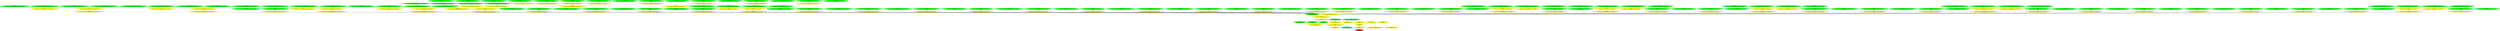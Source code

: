 digraph {
rankdir="BT"
ss_tail_light_railcar_32px_4_unflipped [fillcolor=green style="filled" label="<spriteset>\nss_tail_light_railcar_32px_4_unflipped"]
ss_tail_light_railcar_32px_4_flipped [fillcolor=green style="filled" label="<spriteset>\nss_tail_light_railcar_32px_4_flipped"]
ss_tail_light_empty_unflipped [fillcolor=green style="filled" label="<spriteset>\nss_tail_light_empty_unflipped"]
switch_graphics_layer_tail_light_railcar_32px_4 [fillcolor=yellow style="filled" label="<switch>\nswitch_graphics_layer_tail_light_railcar_32px_4"]
ss_spritelayer_cargos_intermodal_cars_empty [fillcolor=green style="filled" label="<spriteset>\nss_spritelayer_cargos_intermodal_cars_empty"]
ss_spritelayer_cargos_intermodal_cars_cargo_sprinter_32px_box_DFLT_0_unflipped [fillcolor=green style="filled" label="<spriteset>\nss_spritelayer_cargos_intermodal_cars_cargo_sprinter_32px_box_DFLT_0_unflipped"]
ss_spritelayer_cargos_intermodal_cars_cargo_sprinter_32px_box_DFLT_0_flipped [fillcolor=green style="filled" label="<spriteset>\nss_spritelayer_cargos_intermodal_cars_cargo_sprinter_32px_box_DFLT_0_flipped"]
switch_spritelayer_cargos_intermodal_cars_cargo_sprinter_32px_box_DFLT_0 [fillcolor=yellow style="filled" label="<switch>\nswitch_spritelayer_cargos_intermodal_cars_cargo_sprinter_32px_box_DFLT_0"]
ss_spritelayer_cargos_intermodal_cars_cargo_sprinter_32px_box_DFLT_1_unflipped [fillcolor=green style="filled" label="<spriteset>\nss_spritelayer_cargos_intermodal_cars_cargo_sprinter_32px_box_DFLT_1_unflipped"]
ss_spritelayer_cargos_intermodal_cars_cargo_sprinter_32px_box_DFLT_1_flipped [fillcolor=green style="filled" label="<spriteset>\nss_spritelayer_cargos_intermodal_cars_cargo_sprinter_32px_box_DFLT_1_flipped"]
switch_spritelayer_cargos_intermodal_cars_cargo_sprinter_32px_box_DFLT_1 [fillcolor=yellow style="filled" label="<switch>\nswitch_spritelayer_cargos_intermodal_cars_cargo_sprinter_32px_box_DFLT_1"]
ss_spritelayer_cargos_intermodal_cars_cargo_sprinter_32px_box_DFLT_2_unflipped [fillcolor=green style="filled" label="<spriteset>\nss_spritelayer_cargos_intermodal_cars_cargo_sprinter_32px_box_DFLT_2_unflipped"]
ss_spritelayer_cargos_intermodal_cars_cargo_sprinter_32px_box_DFLT_2_flipped [fillcolor=green style="filled" label="<spriteset>\nss_spritelayer_cargos_intermodal_cars_cargo_sprinter_32px_box_DFLT_2_flipped"]
switch_spritelayer_cargos_intermodal_cars_cargo_sprinter_32px_box_DFLT_2 [fillcolor=yellow style="filled" label="<switch>\nswitch_spritelayer_cargos_intermodal_cars_cargo_sprinter_32px_box_DFLT_2"]
ss_spritelayer_cargos_intermodal_cars_cargo_sprinter_32px_box_DFLT_3_unflipped [fillcolor=green style="filled" label="<spriteset>\nss_spritelayer_cargos_intermodal_cars_cargo_sprinter_32px_box_DFLT_3_unflipped"]
ss_spritelayer_cargos_intermodal_cars_cargo_sprinter_32px_box_DFLT_3_flipped [fillcolor=green style="filled" label="<spriteset>\nss_spritelayer_cargos_intermodal_cars_cargo_sprinter_32px_box_DFLT_3_flipped"]
switch_spritelayer_cargos_intermodal_cars_cargo_sprinter_32px_box_DFLT_3 [fillcolor=yellow style="filled" label="<switch>\nswitch_spritelayer_cargos_intermodal_cars_cargo_sprinter_32px_box_DFLT_3"]
ss_spritelayer_cargos_intermodal_cars_cargo_sprinter_32px_box_DFLT_4_unflipped [fillcolor=green style="filled" label="<spriteset>\nss_spritelayer_cargos_intermodal_cars_cargo_sprinter_32px_box_DFLT_4_unflipped"]
ss_spritelayer_cargos_intermodal_cars_cargo_sprinter_32px_box_DFLT_4_flipped [fillcolor=green style="filled" label="<spriteset>\nss_spritelayer_cargos_intermodal_cars_cargo_sprinter_32px_box_DFLT_4_flipped"]
switch_spritelayer_cargos_intermodal_cars_cargo_sprinter_32px_box_DFLT_4 [fillcolor=yellow style="filled" label="<switch>\nswitch_spritelayer_cargos_intermodal_cars_cargo_sprinter_32px_box_DFLT_4"]
ss_spritelayer_cargos_intermodal_cars_cargo_sprinter_32px_box_DFLT_5_unflipped [fillcolor=green style="filled" label="<spriteset>\nss_spritelayer_cargos_intermodal_cars_cargo_sprinter_32px_box_DFLT_5_unflipped"]
ss_spritelayer_cargos_intermodal_cars_cargo_sprinter_32px_box_DFLT_5_flipped [fillcolor=green style="filled" label="<spriteset>\nss_spritelayer_cargos_intermodal_cars_cargo_sprinter_32px_box_DFLT_5_flipped"]
switch_spritelayer_cargos_intermodal_cars_cargo_sprinter_32px_box_DFLT_5 [fillcolor=yellow style="filled" label="<switch>\nswitch_spritelayer_cargos_intermodal_cars_cargo_sprinter_32px_box_DFLT_5"]
switch_spritelayer_cargos_intermodal_cars_random_cargo_sprinter_32px_box_DFLT [fillcolor=yellow style="filled" label="<random_switch>\nswitch_spritelayer_cargos_intermodal_cars_random_cargo_sprinter_32px_box_DFLT"]
ss_spritelayer_cargos_intermodal_cars_cargo_sprinter_32px_chemicals_tank_DFLT_0_unflipped [fillcolor=green style="filled" label="<spriteset>\nss_spritelayer_cargos_intermodal_cars_cargo_sprinter_32px_chemicals_tank_DFLT_0_unflipped"]
ss_spritelayer_cargos_intermodal_cars_cargo_sprinter_32px_chemicals_tank_DFLT_0_flipped [fillcolor=green style="filled" label="<spriteset>\nss_spritelayer_cargos_intermodal_cars_cargo_sprinter_32px_chemicals_tank_DFLT_0_flipped"]
switch_spritelayer_cargos_intermodal_cars_cargo_sprinter_32px_chemicals_tank_DFLT_0 [fillcolor=yellow style="filled" label="<switch>\nswitch_spritelayer_cargos_intermodal_cars_cargo_sprinter_32px_chemicals_tank_DFLT_0"]
ss_spritelayer_cargos_intermodal_cars_cargo_sprinter_32px_chemicals_tank_DFLT_1_unflipped [fillcolor=green style="filled" label="<spriteset>\nss_spritelayer_cargos_intermodal_cars_cargo_sprinter_32px_chemicals_tank_DFLT_1_unflipped"]
ss_spritelayer_cargos_intermodal_cars_cargo_sprinter_32px_chemicals_tank_DFLT_1_flipped [fillcolor=green style="filled" label="<spriteset>\nss_spritelayer_cargos_intermodal_cars_cargo_sprinter_32px_chemicals_tank_DFLT_1_flipped"]
switch_spritelayer_cargos_intermodal_cars_cargo_sprinter_32px_chemicals_tank_DFLT_1 [fillcolor=yellow style="filled" label="<switch>\nswitch_spritelayer_cargos_intermodal_cars_cargo_sprinter_32px_chemicals_tank_DFLT_1"]
switch_spritelayer_cargos_intermodal_cars_random_cargo_sprinter_32px_chemicals_tank_DFLT [fillcolor=yellow style="filled" label="<random_switch>\nswitch_spritelayer_cargos_intermodal_cars_random_cargo_sprinter_32px_chemicals_tank_DFLT"]
ss_spritelayer_cargos_intermodal_cars_cargo_sprinter_32px_cryo_tank_DFLT_0_unflipped [fillcolor=green style="filled" label="<spriteset>\nss_spritelayer_cargos_intermodal_cars_cargo_sprinter_32px_cryo_tank_DFLT_0_unflipped"]
ss_spritelayer_cargos_intermodal_cars_cargo_sprinter_32px_cryo_tank_DFLT_0_flipped [fillcolor=green style="filled" label="<spriteset>\nss_spritelayer_cargos_intermodal_cars_cargo_sprinter_32px_cryo_tank_DFLT_0_flipped"]
switch_spritelayer_cargos_intermodal_cars_cargo_sprinter_32px_cryo_tank_DFLT_0 [fillcolor=yellow style="filled" label="<switch>\nswitch_spritelayer_cargos_intermodal_cars_cargo_sprinter_32px_cryo_tank_DFLT_0"]
ss_spritelayer_cargos_intermodal_cars_cargo_sprinter_32px_cryo_tank_DFLT_1_unflipped [fillcolor=green style="filled" label="<spriteset>\nss_spritelayer_cargos_intermodal_cars_cargo_sprinter_32px_cryo_tank_DFLT_1_unflipped"]
ss_spritelayer_cargos_intermodal_cars_cargo_sprinter_32px_cryo_tank_DFLT_1_flipped [fillcolor=green style="filled" label="<spriteset>\nss_spritelayer_cargos_intermodal_cars_cargo_sprinter_32px_cryo_tank_DFLT_1_flipped"]
switch_spritelayer_cargos_intermodal_cars_cargo_sprinter_32px_cryo_tank_DFLT_1 [fillcolor=yellow style="filled" label="<switch>\nswitch_spritelayer_cargos_intermodal_cars_cargo_sprinter_32px_cryo_tank_DFLT_1"]
switch_spritelayer_cargos_intermodal_cars_random_cargo_sprinter_32px_cryo_tank_DFLT [fillcolor=yellow style="filled" label="<random_switch>\nswitch_spritelayer_cargos_intermodal_cars_random_cargo_sprinter_32px_cryo_tank_DFLT"]
ss_spritelayer_cargos_intermodal_cars_cargo_sprinter_32px_curtain_side_DFLT_0_unflipped [fillcolor=green style="filled" label="<spriteset>\nss_spritelayer_cargos_intermodal_cars_cargo_sprinter_32px_curtain_side_DFLT_0_unflipped"]
ss_spritelayer_cargos_intermodal_cars_cargo_sprinter_32px_curtain_side_DFLT_0_flipped [fillcolor=green style="filled" label="<spriteset>\nss_spritelayer_cargos_intermodal_cars_cargo_sprinter_32px_curtain_side_DFLT_0_flipped"]
switch_spritelayer_cargos_intermodal_cars_cargo_sprinter_32px_curtain_side_DFLT_0 [fillcolor=yellow style="filled" label="<switch>\nswitch_spritelayer_cargos_intermodal_cars_cargo_sprinter_32px_curtain_side_DFLT_0"]
ss_spritelayer_cargos_intermodal_cars_cargo_sprinter_32px_edibles_tank_DFLT_0_unflipped [fillcolor=green style="filled" label="<spriteset>\nss_spritelayer_cargos_intermodal_cars_cargo_sprinter_32px_edibles_tank_DFLT_0_unflipped"]
ss_spritelayer_cargos_intermodal_cars_cargo_sprinter_32px_edibles_tank_DFLT_0_flipped [fillcolor=green style="filled" label="<spriteset>\nss_spritelayer_cargos_intermodal_cars_cargo_sprinter_32px_edibles_tank_DFLT_0_flipped"]
switch_spritelayer_cargos_intermodal_cars_cargo_sprinter_32px_edibles_tank_DFLT_0 [fillcolor=yellow style="filled" label="<switch>\nswitch_spritelayer_cargos_intermodal_cars_cargo_sprinter_32px_edibles_tank_DFLT_0"]
ss_spritelayer_cargos_intermodal_cars_cargo_sprinter_32px_edibles_tank_DFLT_1_unflipped [fillcolor=green style="filled" label="<spriteset>\nss_spritelayer_cargos_intermodal_cars_cargo_sprinter_32px_edibles_tank_DFLT_1_unflipped"]
ss_spritelayer_cargos_intermodal_cars_cargo_sprinter_32px_edibles_tank_DFLT_1_flipped [fillcolor=green style="filled" label="<spriteset>\nss_spritelayer_cargos_intermodal_cars_cargo_sprinter_32px_edibles_tank_DFLT_1_flipped"]
switch_spritelayer_cargos_intermodal_cars_cargo_sprinter_32px_edibles_tank_DFLT_1 [fillcolor=yellow style="filled" label="<switch>\nswitch_spritelayer_cargos_intermodal_cars_cargo_sprinter_32px_edibles_tank_DFLT_1"]
switch_spritelayer_cargos_intermodal_cars_random_cargo_sprinter_32px_edibles_tank_DFLT [fillcolor=yellow style="filled" label="<random_switch>\nswitch_spritelayer_cargos_intermodal_cars_random_cargo_sprinter_32px_edibles_tank_DFLT"]
ss_spritelayer_cargos_intermodal_cars_cargo_sprinter_32px_livestock_DFLT_0_unflipped [fillcolor=green style="filled" label="<spriteset>\nss_spritelayer_cargos_intermodal_cars_cargo_sprinter_32px_livestock_DFLT_0_unflipped"]
ss_spritelayer_cargos_intermodal_cars_cargo_sprinter_32px_livestock_DFLT_0_flipped [fillcolor=green style="filled" label="<spriteset>\nss_spritelayer_cargos_intermodal_cars_cargo_sprinter_32px_livestock_DFLT_0_flipped"]
switch_spritelayer_cargos_intermodal_cars_cargo_sprinter_32px_livestock_DFLT_0 [fillcolor=yellow style="filled" label="<switch>\nswitch_spritelayer_cargos_intermodal_cars_cargo_sprinter_32px_livestock_DFLT_0"]
ss_spritelayer_cargos_intermodal_cars_cargo_sprinter_32px_livestock_DFLT_1_unflipped [fillcolor=green style="filled" label="<spriteset>\nss_spritelayer_cargos_intermodal_cars_cargo_sprinter_32px_livestock_DFLT_1_unflipped"]
ss_spritelayer_cargos_intermodal_cars_cargo_sprinter_32px_livestock_DFLT_1_flipped [fillcolor=green style="filled" label="<spriteset>\nss_spritelayer_cargos_intermodal_cars_cargo_sprinter_32px_livestock_DFLT_1_flipped"]
switch_spritelayer_cargos_intermodal_cars_cargo_sprinter_32px_livestock_DFLT_1 [fillcolor=yellow style="filled" label="<switch>\nswitch_spritelayer_cargos_intermodal_cars_cargo_sprinter_32px_livestock_DFLT_1"]
switch_spritelayer_cargos_intermodal_cars_random_cargo_sprinter_32px_livestock_DFLT [fillcolor=yellow style="filled" label="<random_switch>\nswitch_spritelayer_cargos_intermodal_cars_random_cargo_sprinter_32px_livestock_DFLT"]
ss_spritelayer_cargos_intermodal_cars_cargo_sprinter_32px_reefer_DFLT_0_unflipped [fillcolor=green style="filled" label="<spriteset>\nss_spritelayer_cargos_intermodal_cars_cargo_sprinter_32px_reefer_DFLT_0_unflipped"]
ss_spritelayer_cargos_intermodal_cars_cargo_sprinter_32px_reefer_DFLT_0_flipped [fillcolor=green style="filled" label="<spriteset>\nss_spritelayer_cargos_intermodal_cars_cargo_sprinter_32px_reefer_DFLT_0_flipped"]
switch_spritelayer_cargos_intermodal_cars_cargo_sprinter_32px_reefer_DFLT_0 [fillcolor=yellow style="filled" label="<switch>\nswitch_spritelayer_cargos_intermodal_cars_cargo_sprinter_32px_reefer_DFLT_0"]
ss_spritelayer_cargos_intermodal_cars_cargo_sprinter_32px_reefer_DFLT_1_unflipped [fillcolor=green style="filled" label="<spriteset>\nss_spritelayer_cargos_intermodal_cars_cargo_sprinter_32px_reefer_DFLT_1_unflipped"]
ss_spritelayer_cargos_intermodal_cars_cargo_sprinter_32px_reefer_DFLT_1_flipped [fillcolor=green style="filled" label="<spriteset>\nss_spritelayer_cargos_intermodal_cars_cargo_sprinter_32px_reefer_DFLT_1_flipped"]
switch_spritelayer_cargos_intermodal_cars_cargo_sprinter_32px_reefer_DFLT_1 [fillcolor=yellow style="filled" label="<switch>\nswitch_spritelayer_cargos_intermodal_cars_cargo_sprinter_32px_reefer_DFLT_1"]
switch_spritelayer_cargos_intermodal_cars_random_cargo_sprinter_32px_reefer_DFLT [fillcolor=yellow style="filled" label="<random_switch>\nswitch_spritelayer_cargos_intermodal_cars_random_cargo_sprinter_32px_reefer_DFLT"]
ss_spritelayer_cargos_intermodal_cars_cargo_sprinter_32px_tank_DFLT_0_unflipped [fillcolor=green style="filled" label="<spriteset>\nss_spritelayer_cargos_intermodal_cars_cargo_sprinter_32px_tank_DFLT_0_unflipped"]
ss_spritelayer_cargos_intermodal_cars_cargo_sprinter_32px_tank_DFLT_0_flipped [fillcolor=green style="filled" label="<spriteset>\nss_spritelayer_cargos_intermodal_cars_cargo_sprinter_32px_tank_DFLT_0_flipped"]
switch_spritelayer_cargos_intermodal_cars_cargo_sprinter_32px_tank_DFLT_0 [fillcolor=yellow style="filled" label="<switch>\nswitch_spritelayer_cargos_intermodal_cars_cargo_sprinter_32px_tank_DFLT_0"]
ss_spritelayer_cargos_intermodal_cars_cargo_sprinter_32px_tank_DFLT_1_unflipped [fillcolor=green style="filled" label="<spriteset>\nss_spritelayer_cargos_intermodal_cars_cargo_sprinter_32px_tank_DFLT_1_unflipped"]
ss_spritelayer_cargos_intermodal_cars_cargo_sprinter_32px_tank_DFLT_1_flipped [fillcolor=green style="filled" label="<spriteset>\nss_spritelayer_cargos_intermodal_cars_cargo_sprinter_32px_tank_DFLT_1_flipped"]
switch_spritelayer_cargos_intermodal_cars_cargo_sprinter_32px_tank_DFLT_1 [fillcolor=yellow style="filled" label="<switch>\nswitch_spritelayer_cargos_intermodal_cars_cargo_sprinter_32px_tank_DFLT_1"]
switch_spritelayer_cargos_intermodal_cars_random_cargo_sprinter_32px_tank_DFLT [fillcolor=yellow style="filled" label="<random_switch>\nswitch_spritelayer_cargos_intermodal_cars_random_cargo_sprinter_32px_tank_DFLT"]
ss_spritelayer_cargos_intermodal_cars_cargo_sprinter_32px_wood_DFLT_0_unflipped [fillcolor=green style="filled" label="<spriteset>\nss_spritelayer_cargos_intermodal_cars_cargo_sprinter_32px_wood_DFLT_0_unflipped"]
ss_spritelayer_cargos_intermodal_cars_cargo_sprinter_32px_wood_DFLT_0_flipped [fillcolor=green style="filled" label="<spriteset>\nss_spritelayer_cargos_intermodal_cars_cargo_sprinter_32px_wood_DFLT_0_flipped"]
switch_spritelayer_cargos_intermodal_cars_cargo_sprinter_32px_wood_DFLT_0 [fillcolor=yellow style="filled" label="<switch>\nswitch_spritelayer_cargos_intermodal_cars_cargo_sprinter_32px_wood_DFLT_0"]
ss_spritelayer_cargos_intermodal_cars_cargo_sprinter_32px_curtain_side_TYRE_0_unflipped [fillcolor=green style="filled" label="<spriteset>\nss_spritelayer_cargos_intermodal_cars_cargo_sprinter_32px_curtain_side_TYRE_0_unflipped"]
ss_spritelayer_cargos_intermodal_cars_cargo_sprinter_32px_curtain_side_TYRE_0_flipped [fillcolor=green style="filled" label="<spriteset>\nss_spritelayer_cargos_intermodal_cars_cargo_sprinter_32px_curtain_side_TYRE_0_flipped"]
switch_spritelayer_cargos_intermodal_cars_cargo_sprinter_32px_curtain_side_TYRE_0 [fillcolor=yellow style="filled" label="<switch>\nswitch_spritelayer_cargos_intermodal_cars_cargo_sprinter_32px_curtain_side_TYRE_0"]
ss_spritelayer_cargos_intermodal_cars_cargo_sprinter_32px_bulk_LIME_0_unflipped [fillcolor=green style="filled" label="<spriteset>\nss_spritelayer_cargos_intermodal_cars_cargo_sprinter_32px_bulk_LIME_0_unflipped"]
ss_spritelayer_cargos_intermodal_cars_cargo_sprinter_32px_bulk_LIME_0_flipped [fillcolor=green style="filled" label="<spriteset>\nss_spritelayer_cargos_intermodal_cars_cargo_sprinter_32px_bulk_LIME_0_flipped"]
switch_spritelayer_cargos_intermodal_cars_cargo_sprinter_32px_bulk_LIME_0 [fillcolor=yellow style="filled" label="<switch>\nswitch_spritelayer_cargos_intermodal_cars_cargo_sprinter_32px_bulk_LIME_0"]
ss_spritelayer_cargos_intermodal_cars_cargo_sprinter_32px_bulk_SAND_0_unflipped [fillcolor=green style="filled" label="<spriteset>\nss_spritelayer_cargos_intermodal_cars_cargo_sprinter_32px_bulk_SAND_0_unflipped"]
ss_spritelayer_cargos_intermodal_cars_cargo_sprinter_32px_bulk_SAND_0_flipped [fillcolor=green style="filled" label="<spriteset>\nss_spritelayer_cargos_intermodal_cars_cargo_sprinter_32px_bulk_SAND_0_flipped"]
switch_spritelayer_cargos_intermodal_cars_cargo_sprinter_32px_bulk_SAND_0 [fillcolor=yellow style="filled" label="<switch>\nswitch_spritelayer_cargos_intermodal_cars_cargo_sprinter_32px_bulk_SAND_0"]
ss_spritelayer_cargos_intermodal_cars_cargo_sprinter_32px_tank_OIL__0_unflipped [fillcolor=green style="filled" label="<spriteset>\nss_spritelayer_cargos_intermodal_cars_cargo_sprinter_32px_tank_OIL__0_unflipped"]
ss_spritelayer_cargos_intermodal_cars_cargo_sprinter_32px_tank_OIL__0_flipped [fillcolor=green style="filled" label="<spriteset>\nss_spritelayer_cargos_intermodal_cars_cargo_sprinter_32px_tank_OIL__0_flipped"]
switch_spritelayer_cargos_intermodal_cars_cargo_sprinter_32px_tank_OIL__0 [fillcolor=yellow style="filled" label="<switch>\nswitch_spritelayer_cargos_intermodal_cars_cargo_sprinter_32px_tank_OIL__0"]
ss_spritelayer_cargos_intermodal_cars_cargo_sprinter_32px_tank_OIL__1_unflipped [fillcolor=green style="filled" label="<spriteset>\nss_spritelayer_cargos_intermodal_cars_cargo_sprinter_32px_tank_OIL__1_unflipped"]
ss_spritelayer_cargos_intermodal_cars_cargo_sprinter_32px_tank_OIL__1_flipped [fillcolor=green style="filled" label="<spriteset>\nss_spritelayer_cargos_intermodal_cars_cargo_sprinter_32px_tank_OIL__1_flipped"]
switch_spritelayer_cargos_intermodal_cars_cargo_sprinter_32px_tank_OIL__1 [fillcolor=yellow style="filled" label="<switch>\nswitch_spritelayer_cargos_intermodal_cars_cargo_sprinter_32px_tank_OIL__1"]
switch_spritelayer_cargos_intermodal_cars_random_cargo_sprinter_32px_tank_OIL_ [fillcolor=yellow style="filled" label="<random_switch>\nswitch_spritelayer_cargos_intermodal_cars_random_cargo_sprinter_32px_tank_OIL_"]
ss_spritelayer_cargos_intermodal_cars_cargo_sprinter_32px_curtain_side_VPTS_0_unflipped [fillcolor=green style="filled" label="<spriteset>\nss_spritelayer_cargos_intermodal_cars_cargo_sprinter_32px_curtain_side_VPTS_0_unflipped"]
ss_spritelayer_cargos_intermodal_cars_cargo_sprinter_32px_curtain_side_VPTS_0_flipped [fillcolor=green style="filled" label="<spriteset>\nss_spritelayer_cargos_intermodal_cars_cargo_sprinter_32px_curtain_side_VPTS_0_flipped"]
switch_spritelayer_cargos_intermodal_cars_cargo_sprinter_32px_curtain_side_VPTS_0 [fillcolor=yellow style="filled" label="<switch>\nswitch_spritelayer_cargos_intermodal_cars_cargo_sprinter_32px_curtain_side_VPTS_0"]
ss_spritelayer_cargos_intermodal_cars_cargo_sprinter_32px_stake_flatrack_ALUM_0_unflipped [fillcolor=green style="filled" label="<spriteset>\nss_spritelayer_cargos_intermodal_cars_cargo_sprinter_32px_stake_flatrack_ALUM_0_unflipped"]
ss_spritelayer_cargos_intermodal_cars_cargo_sprinter_32px_stake_flatrack_ALUM_0_flipped [fillcolor=green style="filled" label="<spriteset>\nss_spritelayer_cargos_intermodal_cars_cargo_sprinter_32px_stake_flatrack_ALUM_0_flipped"]
switch_spritelayer_cargos_intermodal_cars_cargo_sprinter_32px_stake_flatrack_ALUM_0 [fillcolor=yellow style="filled" label="<switch>\nswitch_spritelayer_cargos_intermodal_cars_cargo_sprinter_32px_stake_flatrack_ALUM_0"]
ss_spritelayer_cargos_intermodal_cars_cargo_sprinter_32px_curtain_side_VENG_0_unflipped [fillcolor=green style="filled" label="<spriteset>\nss_spritelayer_cargos_intermodal_cars_cargo_sprinter_32px_curtain_side_VENG_0_unflipped"]
ss_spritelayer_cargos_intermodal_cars_cargo_sprinter_32px_curtain_side_VENG_0_flipped [fillcolor=green style="filled" label="<spriteset>\nss_spritelayer_cargos_intermodal_cars_cargo_sprinter_32px_curtain_side_VENG_0_flipped"]
switch_spritelayer_cargos_intermodal_cars_cargo_sprinter_32px_curtain_side_VENG_0 [fillcolor=yellow style="filled" label="<switch>\nswitch_spritelayer_cargos_intermodal_cars_cargo_sprinter_32px_curtain_side_VENG_0"]
ss_spritelayer_cargos_intermodal_cars_cargo_sprinter_32px_bulk_POTA_0_unflipped [fillcolor=green style="filled" label="<spriteset>\nss_spritelayer_cargos_intermodal_cars_cargo_sprinter_32px_bulk_POTA_0_unflipped"]
ss_spritelayer_cargos_intermodal_cars_cargo_sprinter_32px_bulk_POTA_0_flipped [fillcolor=green style="filled" label="<spriteset>\nss_spritelayer_cargos_intermodal_cars_cargo_sprinter_32px_bulk_POTA_0_flipped"]
switch_spritelayer_cargos_intermodal_cars_cargo_sprinter_32px_bulk_POTA_0 [fillcolor=yellow style="filled" label="<switch>\nswitch_spritelayer_cargos_intermodal_cars_cargo_sprinter_32px_bulk_POTA_0"]
ss_spritelayer_cargos_intermodal_cars_cargo_sprinter_32px_stake_flatrack_STST_0_unflipped [fillcolor=green style="filled" label="<spriteset>\nss_spritelayer_cargos_intermodal_cars_cargo_sprinter_32px_stake_flatrack_STST_0_unflipped"]
ss_spritelayer_cargos_intermodal_cars_cargo_sprinter_32px_stake_flatrack_STST_0_flipped [fillcolor=green style="filled" label="<spriteset>\nss_spritelayer_cargos_intermodal_cars_cargo_sprinter_32px_stake_flatrack_STST_0_flipped"]
switch_spritelayer_cargos_intermodal_cars_cargo_sprinter_32px_stake_flatrack_STST_0 [fillcolor=yellow style="filled" label="<switch>\nswitch_spritelayer_cargos_intermodal_cars_cargo_sprinter_32px_stake_flatrack_STST_0"]
ss_spritelayer_cargos_intermodal_cars_cargo_sprinter_32px_bulk_COAL_0_unflipped [fillcolor=green style="filled" label="<spriteset>\nss_spritelayer_cargos_intermodal_cars_cargo_sprinter_32px_bulk_COAL_0_unflipped"]
ss_spritelayer_cargos_intermodal_cars_cargo_sprinter_32px_bulk_COAL_0_flipped [fillcolor=green style="filled" label="<spriteset>\nss_spritelayer_cargos_intermodal_cars_cargo_sprinter_32px_bulk_COAL_0_flipped"]
switch_spritelayer_cargos_intermodal_cars_cargo_sprinter_32px_bulk_COAL_0 [fillcolor=yellow style="filled" label="<switch>\nswitch_spritelayer_cargos_intermodal_cars_cargo_sprinter_32px_bulk_COAL_0"]
ss_spritelayer_cargos_intermodal_cars_cargo_sprinter_32px_stake_flatrack_STAL_0_unflipped [fillcolor=green style="filled" label="<spriteset>\nss_spritelayer_cargos_intermodal_cars_cargo_sprinter_32px_stake_flatrack_STAL_0_unflipped"]
ss_spritelayer_cargos_intermodal_cars_cargo_sprinter_32px_stake_flatrack_STAL_0_flipped [fillcolor=green style="filled" label="<spriteset>\nss_spritelayer_cargos_intermodal_cars_cargo_sprinter_32px_stake_flatrack_STAL_0_flipped"]
switch_spritelayer_cargos_intermodal_cars_cargo_sprinter_32px_stake_flatrack_STAL_0 [fillcolor=yellow style="filled" label="<switch>\nswitch_spritelayer_cargos_intermodal_cars_cargo_sprinter_32px_stake_flatrack_STAL_0"]
ss_spritelayer_cargos_intermodal_cars_cargo_sprinter_32px_stake_flatrack_STCB_0_unflipped [fillcolor=green style="filled" label="<spriteset>\nss_spritelayer_cargos_intermodal_cars_cargo_sprinter_32px_stake_flatrack_STCB_0_unflipped"]
ss_spritelayer_cargos_intermodal_cars_cargo_sprinter_32px_stake_flatrack_STCB_0_flipped [fillcolor=green style="filled" label="<spriteset>\nss_spritelayer_cargos_intermodal_cars_cargo_sprinter_32px_stake_flatrack_STCB_0_flipped"]
switch_spritelayer_cargos_intermodal_cars_cargo_sprinter_32px_stake_flatrack_STCB_0 [fillcolor=yellow style="filled" label="<switch>\nswitch_spritelayer_cargos_intermodal_cars_cargo_sprinter_32px_stake_flatrack_STCB_0"]
ss_spritelayer_cargos_intermodal_cars_cargo_sprinter_32px_bulk_SCMT_0_unflipped [fillcolor=green style="filled" label="<spriteset>\nss_spritelayer_cargos_intermodal_cars_cargo_sprinter_32px_bulk_SCMT_0_unflipped"]
ss_spritelayer_cargos_intermodal_cars_cargo_sprinter_32px_bulk_SCMT_0_flipped [fillcolor=green style="filled" label="<spriteset>\nss_spritelayer_cargos_intermodal_cars_cargo_sprinter_32px_bulk_SCMT_0_flipped"]
switch_spritelayer_cargos_intermodal_cars_cargo_sprinter_32px_bulk_SCMT_0 [fillcolor=yellow style="filled" label="<switch>\nswitch_spritelayer_cargos_intermodal_cars_cargo_sprinter_32px_bulk_SCMT_0"]
ss_spritelayer_cargos_intermodal_cars_cargo_sprinter_32px_bulk_PHOS_0_unflipped [fillcolor=green style="filled" label="<spriteset>\nss_spritelayer_cargos_intermodal_cars_cargo_sprinter_32px_bulk_PHOS_0_unflipped"]
ss_spritelayer_cargos_intermodal_cars_cargo_sprinter_32px_bulk_PHOS_0_flipped [fillcolor=green style="filled" label="<spriteset>\nss_spritelayer_cargos_intermodal_cars_cargo_sprinter_32px_bulk_PHOS_0_flipped"]
switch_spritelayer_cargos_intermodal_cars_cargo_sprinter_32px_bulk_PHOS_0 [fillcolor=yellow style="filled" label="<switch>\nswitch_spritelayer_cargos_intermodal_cars_cargo_sprinter_32px_bulk_PHOS_0"]
ss_spritelayer_cargos_intermodal_cars_cargo_sprinter_32px_bulk_AORE_0_unflipped [fillcolor=green style="filled" label="<spriteset>\nss_spritelayer_cargos_intermodal_cars_cargo_sprinter_32px_bulk_AORE_0_unflipped"]
ss_spritelayer_cargos_intermodal_cars_cargo_sprinter_32px_bulk_AORE_0_flipped [fillcolor=green style="filled" label="<spriteset>\nss_spritelayer_cargos_intermodal_cars_cargo_sprinter_32px_bulk_AORE_0_flipped"]
switch_spritelayer_cargos_intermodal_cars_cargo_sprinter_32px_bulk_AORE_0 [fillcolor=yellow style="filled" label="<switch>\nswitch_spritelayer_cargos_intermodal_cars_cargo_sprinter_32px_bulk_AORE_0"]
ss_spritelayer_cargos_intermodal_cars_cargo_sprinter_32px_bulk_MNO2_0_unflipped [fillcolor=green style="filled" label="<spriteset>\nss_spritelayer_cargos_intermodal_cars_cargo_sprinter_32px_bulk_MNO2_0_unflipped"]
ss_spritelayer_cargos_intermodal_cars_cargo_sprinter_32px_bulk_MNO2_0_flipped [fillcolor=green style="filled" label="<spriteset>\nss_spritelayer_cargos_intermodal_cars_cargo_sprinter_32px_bulk_MNO2_0_flipped"]
switch_spritelayer_cargos_intermodal_cars_cargo_sprinter_32px_bulk_MNO2_0 [fillcolor=yellow style="filled" label="<switch>\nswitch_spritelayer_cargos_intermodal_cars_cargo_sprinter_32px_bulk_MNO2_0"]
ss_spritelayer_cargos_intermodal_cars_cargo_sprinter_32px_bulk_CORE_0_unflipped [fillcolor=green style="filled" label="<spriteset>\nss_spritelayer_cargos_intermodal_cars_cargo_sprinter_32px_bulk_CORE_0_unflipped"]
ss_spritelayer_cargos_intermodal_cars_cargo_sprinter_32px_bulk_CORE_0_flipped [fillcolor=green style="filled" label="<spriteset>\nss_spritelayer_cargos_intermodal_cars_cargo_sprinter_32px_bulk_CORE_0_flipped"]
switch_spritelayer_cargos_intermodal_cars_cargo_sprinter_32px_bulk_CORE_0 [fillcolor=yellow style="filled" label="<switch>\nswitch_spritelayer_cargos_intermodal_cars_cargo_sprinter_32px_bulk_CORE_0"]
ss_spritelayer_cargos_intermodal_cars_cargo_sprinter_32px_tank_RUBR_0_unflipped [fillcolor=green style="filled" label="<spriteset>\nss_spritelayer_cargos_intermodal_cars_cargo_sprinter_32px_tank_RUBR_0_unflipped"]
ss_spritelayer_cargos_intermodal_cars_cargo_sprinter_32px_tank_RUBR_0_flipped [fillcolor=green style="filled" label="<spriteset>\nss_spritelayer_cargos_intermodal_cars_cargo_sprinter_32px_tank_RUBR_0_flipped"]
switch_spritelayer_cargos_intermodal_cars_cargo_sprinter_32px_tank_RUBR_0 [fillcolor=yellow style="filled" label="<switch>\nswitch_spritelayer_cargos_intermodal_cars_cargo_sprinter_32px_tank_RUBR_0"]
ss_spritelayer_cargos_intermodal_cars_cargo_sprinter_32px_tank_RUBR_1_unflipped [fillcolor=green style="filled" label="<spriteset>\nss_spritelayer_cargos_intermodal_cars_cargo_sprinter_32px_tank_RUBR_1_unflipped"]
ss_spritelayer_cargos_intermodal_cars_cargo_sprinter_32px_tank_RUBR_1_flipped [fillcolor=green style="filled" label="<spriteset>\nss_spritelayer_cargos_intermodal_cars_cargo_sprinter_32px_tank_RUBR_1_flipped"]
switch_spritelayer_cargos_intermodal_cars_cargo_sprinter_32px_tank_RUBR_1 [fillcolor=yellow style="filled" label="<switch>\nswitch_spritelayer_cargos_intermodal_cars_cargo_sprinter_32px_tank_RUBR_1"]
switch_spritelayer_cargos_intermodal_cars_random_cargo_sprinter_32px_tank_RUBR [fillcolor=yellow style="filled" label="<random_switch>\nswitch_spritelayer_cargos_intermodal_cars_random_cargo_sprinter_32px_tank_RUBR"]
ss_spritelayer_cargos_intermodal_cars_cargo_sprinter_32px_bulk_IORE_0_unflipped [fillcolor=green style="filled" label="<spriteset>\nss_spritelayer_cargos_intermodal_cars_cargo_sprinter_32px_bulk_IORE_0_unflipped"]
ss_spritelayer_cargos_intermodal_cars_cargo_sprinter_32px_bulk_IORE_0_flipped [fillcolor=green style="filled" label="<spriteset>\nss_spritelayer_cargos_intermodal_cars_cargo_sprinter_32px_bulk_IORE_0_flipped"]
switch_spritelayer_cargos_intermodal_cars_cargo_sprinter_32px_bulk_IORE_0 [fillcolor=yellow style="filled" label="<switch>\nswitch_spritelayer_cargos_intermodal_cars_cargo_sprinter_32px_bulk_IORE_0"]
ss_spritelayer_cargos_intermodal_cars_cargo_sprinter_32px_tank_CTAR_0_unflipped [fillcolor=green style="filled" label="<spriteset>\nss_spritelayer_cargos_intermodal_cars_cargo_sprinter_32px_tank_CTAR_0_unflipped"]
ss_spritelayer_cargos_intermodal_cars_cargo_sprinter_32px_tank_CTAR_0_flipped [fillcolor=green style="filled" label="<spriteset>\nss_spritelayer_cargos_intermodal_cars_cargo_sprinter_32px_tank_CTAR_0_flipped"]
switch_spritelayer_cargos_intermodal_cars_cargo_sprinter_32px_tank_CTAR_0 [fillcolor=yellow style="filled" label="<switch>\nswitch_spritelayer_cargos_intermodal_cars_cargo_sprinter_32px_tank_CTAR_0"]
ss_spritelayer_cargos_intermodal_cars_cargo_sprinter_32px_tank_CTAR_1_unflipped [fillcolor=green style="filled" label="<spriteset>\nss_spritelayer_cargos_intermodal_cars_cargo_sprinter_32px_tank_CTAR_1_unflipped"]
ss_spritelayer_cargos_intermodal_cars_cargo_sprinter_32px_tank_CTAR_1_flipped [fillcolor=green style="filled" label="<spriteset>\nss_spritelayer_cargos_intermodal_cars_cargo_sprinter_32px_tank_CTAR_1_flipped"]
switch_spritelayer_cargos_intermodal_cars_cargo_sprinter_32px_tank_CTAR_1 [fillcolor=yellow style="filled" label="<switch>\nswitch_spritelayer_cargos_intermodal_cars_cargo_sprinter_32px_tank_CTAR_1"]
switch_spritelayer_cargos_intermodal_cars_random_cargo_sprinter_32px_tank_CTAR [fillcolor=yellow style="filled" label="<random_switch>\nswitch_spritelayer_cargos_intermodal_cars_random_cargo_sprinter_32px_tank_CTAR"]
ss_spritelayer_cargos_intermodal_cars_cargo_sprinter_32px_bulk_NITR_0_unflipped [fillcolor=green style="filled" label="<spriteset>\nss_spritelayer_cargos_intermodal_cars_cargo_sprinter_32px_bulk_NITR_0_unflipped"]
ss_spritelayer_cargos_intermodal_cars_cargo_sprinter_32px_bulk_NITR_0_flipped [fillcolor=green style="filled" label="<spriteset>\nss_spritelayer_cargos_intermodal_cars_cargo_sprinter_32px_bulk_NITR_0_flipped"]
switch_spritelayer_cargos_intermodal_cars_cargo_sprinter_32px_bulk_NITR_0 [fillcolor=yellow style="filled" label="<switch>\nswitch_spritelayer_cargos_intermodal_cars_cargo_sprinter_32px_bulk_NITR_0"]
ss_spritelayer_cargos_intermodal_cars_cargo_sprinter_32px_bulk_CASS_0_unflipped [fillcolor=green style="filled" label="<spriteset>\nss_spritelayer_cargos_intermodal_cars_cargo_sprinter_32px_bulk_CASS_0_unflipped"]
ss_spritelayer_cargos_intermodal_cars_cargo_sprinter_32px_bulk_CASS_0_flipped [fillcolor=green style="filled" label="<spriteset>\nss_spritelayer_cargos_intermodal_cars_cargo_sprinter_32px_bulk_CASS_0_flipped"]
switch_spritelayer_cargos_intermodal_cars_cargo_sprinter_32px_bulk_CASS_0 [fillcolor=yellow style="filled" label="<switch>\nswitch_spritelayer_cargos_intermodal_cars_cargo_sprinter_32px_bulk_CASS_0"]
ss_spritelayer_cargos_intermodal_cars_cargo_sprinter_32px_tank_PETR_0_unflipped [fillcolor=green style="filled" label="<spriteset>\nss_spritelayer_cargos_intermodal_cars_cargo_sprinter_32px_tank_PETR_0_unflipped"]
ss_spritelayer_cargos_intermodal_cars_cargo_sprinter_32px_tank_PETR_0_flipped [fillcolor=green style="filled" label="<spriteset>\nss_spritelayer_cargos_intermodal_cars_cargo_sprinter_32px_tank_PETR_0_flipped"]
switch_spritelayer_cargos_intermodal_cars_cargo_sprinter_32px_tank_PETR_0 [fillcolor=yellow style="filled" label="<switch>\nswitch_spritelayer_cargos_intermodal_cars_cargo_sprinter_32px_tank_PETR_0"]
ss_spritelayer_cargos_intermodal_cars_cargo_sprinter_32px_tank_PETR_1_unflipped [fillcolor=green style="filled" label="<spriteset>\nss_spritelayer_cargos_intermodal_cars_cargo_sprinter_32px_tank_PETR_1_unflipped"]
ss_spritelayer_cargos_intermodal_cars_cargo_sprinter_32px_tank_PETR_1_flipped [fillcolor=green style="filled" label="<spriteset>\nss_spritelayer_cargos_intermodal_cars_cargo_sprinter_32px_tank_PETR_1_flipped"]
switch_spritelayer_cargos_intermodal_cars_cargo_sprinter_32px_tank_PETR_1 [fillcolor=yellow style="filled" label="<switch>\nswitch_spritelayer_cargos_intermodal_cars_cargo_sprinter_32px_tank_PETR_1"]
switch_spritelayer_cargos_intermodal_cars_random_cargo_sprinter_32px_tank_PETR [fillcolor=yellow style="filled" label="<random_switch>\nswitch_spritelayer_cargos_intermodal_cars_random_cargo_sprinter_32px_tank_PETR"]
ss_spritelayer_cargos_intermodal_cars_cargo_sprinter_32px_stake_flatrack_ZINC_0_unflipped [fillcolor=green style="filled" label="<spriteset>\nss_spritelayer_cargos_intermodal_cars_cargo_sprinter_32px_stake_flatrack_ZINC_0_unflipped"]
ss_spritelayer_cargos_intermodal_cars_cargo_sprinter_32px_stake_flatrack_ZINC_0_flipped [fillcolor=green style="filled" label="<spriteset>\nss_spritelayer_cargos_intermodal_cars_cargo_sprinter_32px_stake_flatrack_ZINC_0_flipped"]
switch_spritelayer_cargos_intermodal_cars_cargo_sprinter_32px_stake_flatrack_ZINC_0 [fillcolor=yellow style="filled" label="<switch>\nswitch_spritelayer_cargos_intermodal_cars_cargo_sprinter_32px_stake_flatrack_ZINC_0"]
ss_spritelayer_cargos_intermodal_cars_cargo_sprinter_32px_stake_flatrack_PIPE_0_unflipped [fillcolor=green style="filled" label="<spriteset>\nss_spritelayer_cargos_intermodal_cars_cargo_sprinter_32px_stake_flatrack_PIPE_0_unflipped"]
ss_spritelayer_cargos_intermodal_cars_cargo_sprinter_32px_stake_flatrack_PIPE_0_flipped [fillcolor=green style="filled" label="<spriteset>\nss_spritelayer_cargos_intermodal_cars_cargo_sprinter_32px_stake_flatrack_PIPE_0_flipped"]
switch_spritelayer_cargos_intermodal_cars_cargo_sprinter_32px_stake_flatrack_PIPE_0 [fillcolor=yellow style="filled" label="<switch>\nswitch_spritelayer_cargos_intermodal_cars_cargo_sprinter_32px_stake_flatrack_PIPE_0"]
ss_spritelayer_cargos_intermodal_cars_cargo_sprinter_32px_bulk_GRVL_0_unflipped [fillcolor=green style="filled" label="<spriteset>\nss_spritelayer_cargos_intermodal_cars_cargo_sprinter_32px_bulk_GRVL_0_unflipped"]
ss_spritelayer_cargos_intermodal_cars_cargo_sprinter_32px_bulk_GRVL_0_flipped [fillcolor=green style="filled" label="<spriteset>\nss_spritelayer_cargos_intermodal_cars_cargo_sprinter_32px_bulk_GRVL_0_flipped"]
switch_spritelayer_cargos_intermodal_cars_cargo_sprinter_32px_bulk_GRVL_0 [fillcolor=yellow style="filled" label="<switch>\nswitch_spritelayer_cargos_intermodal_cars_cargo_sprinter_32px_bulk_GRVL_0"]
ss_spritelayer_cargos_intermodal_cars_cargo_sprinter_32px_cryo_tank_CHLO_0_unflipped [fillcolor=green style="filled" label="<spriteset>\nss_spritelayer_cargos_intermodal_cars_cargo_sprinter_32px_cryo_tank_CHLO_0_unflipped"]
ss_spritelayer_cargos_intermodal_cars_cargo_sprinter_32px_cryo_tank_CHLO_0_flipped [fillcolor=green style="filled" label="<spriteset>\nss_spritelayer_cargos_intermodal_cars_cargo_sprinter_32px_cryo_tank_CHLO_0_flipped"]
switch_spritelayer_cargos_intermodal_cars_cargo_sprinter_32px_cryo_tank_CHLO_0 [fillcolor=yellow style="filled" label="<switch>\nswitch_spritelayer_cargos_intermodal_cars_cargo_sprinter_32px_cryo_tank_CHLO_0"]
ss_spritelayer_cargos_intermodal_cars_cargo_sprinter_32px_cryo_tank_CHLO_1_unflipped [fillcolor=green style="filled" label="<spriteset>\nss_spritelayer_cargos_intermodal_cars_cargo_sprinter_32px_cryo_tank_CHLO_1_unflipped"]
ss_spritelayer_cargos_intermodal_cars_cargo_sprinter_32px_cryo_tank_CHLO_1_flipped [fillcolor=green style="filled" label="<spriteset>\nss_spritelayer_cargos_intermodal_cars_cargo_sprinter_32px_cryo_tank_CHLO_1_flipped"]
switch_spritelayer_cargos_intermodal_cars_cargo_sprinter_32px_cryo_tank_CHLO_1 [fillcolor=yellow style="filled" label="<switch>\nswitch_spritelayer_cargos_intermodal_cars_cargo_sprinter_32px_cryo_tank_CHLO_1"]
switch_spritelayer_cargos_intermodal_cars_random_cargo_sprinter_32px_cryo_tank_CHLO [fillcolor=yellow style="filled" label="<random_switch>\nswitch_spritelayer_cargos_intermodal_cars_random_cargo_sprinter_32px_cryo_tank_CHLO"]
ss_spritelayer_cargos_intermodal_cars_cargo_sprinter_32px_bulk_COKE_0_unflipped [fillcolor=green style="filled" label="<spriteset>\nss_spritelayer_cargos_intermodal_cars_cargo_sprinter_32px_bulk_COKE_0_unflipped"]
ss_spritelayer_cargos_intermodal_cars_cargo_sprinter_32px_bulk_COKE_0_flipped [fillcolor=green style="filled" label="<spriteset>\nss_spritelayer_cargos_intermodal_cars_cargo_sprinter_32px_bulk_COKE_0_flipped"]
switch_spritelayer_cargos_intermodal_cars_cargo_sprinter_32px_bulk_COKE_0 [fillcolor=yellow style="filled" label="<switch>\nswitch_spritelayer_cargos_intermodal_cars_cargo_sprinter_32px_bulk_COKE_0"]
ss_spritelayer_cargos_intermodal_cars_cargo_sprinter_32px_bulk_KAOL_0_unflipped [fillcolor=green style="filled" label="<spriteset>\nss_spritelayer_cargos_intermodal_cars_cargo_sprinter_32px_bulk_KAOL_0_unflipped"]
ss_spritelayer_cargos_intermodal_cars_cargo_sprinter_32px_bulk_KAOL_0_flipped [fillcolor=green style="filled" label="<spriteset>\nss_spritelayer_cargos_intermodal_cars_cargo_sprinter_32px_bulk_KAOL_0_flipped"]
switch_spritelayer_cargos_intermodal_cars_cargo_sprinter_32px_bulk_KAOL_0 [fillcolor=yellow style="filled" label="<switch>\nswitch_spritelayer_cargos_intermodal_cars_cargo_sprinter_32px_bulk_KAOL_0"]
ss_spritelayer_cargos_intermodal_cars_cargo_sprinter_32px_bulk_PORE_0_unflipped [fillcolor=green style="filled" label="<spriteset>\nss_spritelayer_cargos_intermodal_cars_cargo_sprinter_32px_bulk_PORE_0_unflipped"]
ss_spritelayer_cargos_intermodal_cars_cargo_sprinter_32px_bulk_PORE_0_flipped [fillcolor=green style="filled" label="<spriteset>\nss_spritelayer_cargos_intermodal_cars_cargo_sprinter_32px_bulk_PORE_0_flipped"]
switch_spritelayer_cargos_intermodal_cars_cargo_sprinter_32px_bulk_PORE_0 [fillcolor=yellow style="filled" label="<switch>\nswitch_spritelayer_cargos_intermodal_cars_cargo_sprinter_32px_bulk_PORE_0"]
ss_spritelayer_cargos_intermodal_cars_cargo_sprinter_32px_bulk_SGBT_0_unflipped [fillcolor=green style="filled" label="<spriteset>\nss_spritelayer_cargos_intermodal_cars_cargo_sprinter_32px_bulk_SGBT_0_unflipped"]
ss_spritelayer_cargos_intermodal_cars_cargo_sprinter_32px_bulk_SGBT_0_flipped [fillcolor=green style="filled" label="<spriteset>\nss_spritelayer_cargos_intermodal_cars_cargo_sprinter_32px_bulk_SGBT_0_flipped"]
switch_spritelayer_cargos_intermodal_cars_cargo_sprinter_32px_bulk_SGBT_0 [fillcolor=yellow style="filled" label="<switch>\nswitch_spritelayer_cargos_intermodal_cars_cargo_sprinter_32px_bulk_SGBT_0"]
ss_spritelayer_cargos_intermodal_cars_cargo_sprinter_32px_bulk_SLAG_0_unflipped [fillcolor=green style="filled" label="<spriteset>\nss_spritelayer_cargos_intermodal_cars_cargo_sprinter_32px_bulk_SLAG_0_unflipped"]
ss_spritelayer_cargos_intermodal_cars_cargo_sprinter_32px_bulk_SLAG_0_flipped [fillcolor=green style="filled" label="<spriteset>\nss_spritelayer_cargos_intermodal_cars_cargo_sprinter_32px_bulk_SLAG_0_flipped"]
switch_spritelayer_cargos_intermodal_cars_cargo_sprinter_32px_bulk_SLAG_0 [fillcolor=yellow style="filled" label="<switch>\nswitch_spritelayer_cargos_intermodal_cars_cargo_sprinter_32px_bulk_SLAG_0"]
ss_spritelayer_cargos_intermodal_cars_cargo_sprinter_32px_bulk_SALT_0_unflipped [fillcolor=green style="filled" label="<spriteset>\nss_spritelayer_cargos_intermodal_cars_cargo_sprinter_32px_bulk_SALT_0_unflipped"]
ss_spritelayer_cargos_intermodal_cars_cargo_sprinter_32px_bulk_SALT_0_flipped [fillcolor=green style="filled" label="<spriteset>\nss_spritelayer_cargos_intermodal_cars_cargo_sprinter_32px_bulk_SALT_0_flipped"]
switch_spritelayer_cargos_intermodal_cars_cargo_sprinter_32px_bulk_SALT_0 [fillcolor=yellow style="filled" label="<switch>\nswitch_spritelayer_cargos_intermodal_cars_cargo_sprinter_32px_bulk_SALT_0"]
ss_spritelayer_cargos_intermodal_cars_cargo_sprinter_32px_bulk_SASH_0_unflipped [fillcolor=green style="filled" label="<spriteset>\nss_spritelayer_cargos_intermodal_cars_cargo_sprinter_32px_bulk_SASH_0_unflipped"]
ss_spritelayer_cargos_intermodal_cars_cargo_sprinter_32px_bulk_SASH_0_flipped [fillcolor=green style="filled" label="<spriteset>\nss_spritelayer_cargos_intermodal_cars_cargo_sprinter_32px_bulk_SASH_0_flipped"]
switch_spritelayer_cargos_intermodal_cars_cargo_sprinter_32px_bulk_SASH_0 [fillcolor=yellow style="filled" label="<switch>\nswitch_spritelayer_cargos_intermodal_cars_cargo_sprinter_32px_bulk_SASH_0"]
ss_spritelayer_cargos_intermodal_cars_cargo_sprinter_32px_tank_SULP_0_unflipped [fillcolor=green style="filled" label="<spriteset>\nss_spritelayer_cargos_intermodal_cars_cargo_sprinter_32px_tank_SULP_0_unflipped"]
ss_spritelayer_cargos_intermodal_cars_cargo_sprinter_32px_tank_SULP_0_flipped [fillcolor=green style="filled" label="<spriteset>\nss_spritelayer_cargos_intermodal_cars_cargo_sprinter_32px_tank_SULP_0_flipped"]
switch_spritelayer_cargos_intermodal_cars_cargo_sprinter_32px_tank_SULP_0 [fillcolor=yellow style="filled" label="<switch>\nswitch_spritelayer_cargos_intermodal_cars_cargo_sprinter_32px_tank_SULP_0"]
ss_spritelayer_cargos_intermodal_cars_cargo_sprinter_32px_tank_SULP_1_unflipped [fillcolor=green style="filled" label="<spriteset>\nss_spritelayer_cargos_intermodal_cars_cargo_sprinter_32px_tank_SULP_1_unflipped"]
ss_spritelayer_cargos_intermodal_cars_cargo_sprinter_32px_tank_SULP_1_flipped [fillcolor=green style="filled" label="<spriteset>\nss_spritelayer_cargos_intermodal_cars_cargo_sprinter_32px_tank_SULP_1_flipped"]
switch_spritelayer_cargos_intermodal_cars_cargo_sprinter_32px_tank_SULP_1 [fillcolor=yellow style="filled" label="<switch>\nswitch_spritelayer_cargos_intermodal_cars_cargo_sprinter_32px_tank_SULP_1"]
switch_spritelayer_cargos_intermodal_cars_random_cargo_sprinter_32px_tank_SULP [fillcolor=yellow style="filled" label="<random_switch>\nswitch_spritelayer_cargos_intermodal_cars_random_cargo_sprinter_32px_tank_SULP"]
ss_spritelayer_cargos_intermodal_cars_cargo_sprinter_32px_bulk_CLAY_0_unflipped [fillcolor=green style="filled" label="<spriteset>\nss_spritelayer_cargos_intermodal_cars_cargo_sprinter_32px_bulk_CLAY_0_unflipped"]
ss_spritelayer_cargos_intermodal_cars_cargo_sprinter_32px_bulk_CLAY_0_flipped [fillcolor=green style="filled" label="<spriteset>\nss_spritelayer_cargos_intermodal_cars_cargo_sprinter_32px_bulk_CLAY_0_flipped"]
switch_spritelayer_cargos_intermodal_cars_cargo_sprinter_32px_bulk_CLAY_0 [fillcolor=yellow style="filled" label="<switch>\nswitch_spritelayer_cargos_intermodal_cars_cargo_sprinter_32px_bulk_CLAY_0"]
switch_spritelayer_cargos_containers_check_cargo_class_liquid_cargo_sprinter_32px [fillcolor=yellow style="filled" label="<switch>\nswitch_spritelayer_cargos_containers_check_cargo_class_liquid_cargo_sprinter_32px"]
switch_spritelayer_cargos_containers_check_cargo_class_refrigerated_cargo_sprinter_32px [fillcolor=yellow style="filled" label="<switch>\nswitch_spritelayer_cargos_containers_check_cargo_class_refrigerated_cargo_sprinter_32px"]
switch_spritelayer_cargos_intermodal_cars_cargo_sprinter_32px [fillcolor=yellow style="filled" label="<switch>\nswitch_spritelayer_cargos_intermodal_cars_cargo_sprinter_32px"]
switch_cargo_capacity_by_cargo_0 [fillcolor=yellow style="filled" label="<switch>\nswitch_cargo_capacity_by_cargo_0"]
switch_cargo_capacity_by_cargo_1 [fillcolor=yellow style="filled" label="<switch>\nswitch_cargo_capacity_by_cargo_1"]
switch_cargo_capacity_by_cargo_2 [fillcolor=yellow style="filled" label="<switch>\nswitch_cargo_capacity_by_cargo_2"]
switch_cargo_capacity_by_cargo_3 [fillcolor=yellow style="filled" label="<switch>\nswitch_cargo_capacity_by_cargo_3"]
switch_cargo_capacity [fillcolor=yellow style="filled" label="<switch>\nswitch_cargo_capacity"]
cargo_sprinter_switch_graphics_containers_check_cargo [fillcolor=yellow style="filled" label="<switch>\ncargo_sprinter_switch_graphics_containers_check_cargo"]
cargo_sprinter_switch_graphics_containers [fillcolor=yellow style="filled" label="<switch>\ncargo_sprinter_switch_graphics_containers"]
cargo_sprinter_ss_unflipped_unreversed [fillcolor=green style="filled" label="<spriteset>\ncargo_sprinter_ss_unflipped_unreversed"]
cargo_sprinter_ss_masked_overlay_unflipped_unreversed [fillcolor=green style="filled" label="<spriteset>\ncargo_sprinter_ss_masked_overlay_unflipped_unreversed"]
cargo_sprinter_switch_graphics_vehicle [fillcolor=yellow style="filled" label="<switch>\ncargo_sprinter_switch_graphics_vehicle"]
cargo_sprinter_ss_vehicle_purchase [fillcolor=green style="filled" label="<spriteset>\ncargo_sprinter_ss_vehicle_purchase"]
cargo_sprinter_switch_set_layers_register_more_sprites [fillcolor=yellow style="filled" label="<switch>\ncargo_sprinter_switch_set_layers_register_more_sprites"]
cargo_sprinter_switch_graphics [fillcolor=yellow style="filled" label="<switch>\ncargo_sprinter_switch_graphics"]
cargo_sprinter_switch_cargo_capacity [fillcolor=yellow style="filled" label="<switch>\ncargo_sprinter_switch_cargo_capacity"]
cargo_sprinter_switch_create_effect_default_unreversed [fillcolor=yellow style="filled" label="<switch>\ncargo_sprinter_switch_create_effect_default_unreversed"]
cargo_sprinter_switch_buy_menu_text_result [fillcolor=yellow style="filled" label="<switch>\ncargo_sprinter_switch_buy_menu_text_result"]
cargo_sprinter [fillcolor=red style="filled" label="<FEAT_TRAINS 3000>\ncargo_sprinter"]
switch_spritelayer_cargos_intermodal_cars_cargo_sprinter_32px_tank_CTAR_1->ss_spritelayer_cargos_intermodal_cars_cargo_sprinter_32px_tank_CTAR_1_flipped
switch_spritelayer_cargos_intermodal_cars_cargo_sprinter_32px_livestock_DFLT_1->ss_spritelayer_cargos_intermodal_cars_cargo_sprinter_32px_livestock_DFLT_1_flipped
switch_spritelayer_cargos_intermodal_cars_cargo_sprinter_32px->switch_spritelayer_cargos_intermodal_cars_cargo_sprinter_32px_bulk_SLAG_0
cargo_sprinter_switch_graphics_vehicle->cargo_sprinter_ss_unflipped_unreversed
switch_spritelayer_cargos_intermodal_cars_cargo_sprinter_32px_chemicals_tank_DFLT_1->ss_spritelayer_cargos_intermodal_cars_cargo_sprinter_32px_chemicals_tank_DFLT_1_unflipped
switch_spritelayer_cargos_intermodal_cars_cargo_sprinter_32px_edibles_tank_DFLT_0->ss_spritelayer_cargos_intermodal_cars_cargo_sprinter_32px_edibles_tank_DFLT_0_flipped
switch_spritelayer_cargos_intermodal_cars_cargo_sprinter_32px_bulk_IORE_0->ss_spritelayer_cargos_intermodal_cars_cargo_sprinter_32px_bulk_IORE_0_flipped
switch_spritelayer_cargos_containers_check_cargo_class_refrigerated_cargo_sprinter_32px->switch_spritelayer_cargos_intermodal_cars_random_cargo_sprinter_32px_reefer_DFLT
switch_spritelayer_cargos_intermodal_cars_cargo_sprinter_32px_edibles_tank_DFLT_1->ss_spritelayer_cargos_intermodal_cars_cargo_sprinter_32px_edibles_tank_DFLT_1_flipped
switch_spritelayer_cargos_intermodal_cars_cargo_sprinter_32px_curtain_side_DFLT_0->ss_spritelayer_cargos_intermodal_cars_cargo_sprinter_32px_curtain_side_DFLT_0_unflipped
switch_spritelayer_cargos_intermodal_cars_cargo_sprinter_32px_cryo_tank_CHLO_1->ss_spritelayer_cargos_intermodal_cars_cargo_sprinter_32px_cryo_tank_CHLO_1_unflipped
switch_spritelayer_cargos_intermodal_cars_cargo_sprinter_32px_tank_RUBR_0->ss_spritelayer_cargos_intermodal_cars_cargo_sprinter_32px_tank_RUBR_0_flipped
switch_spritelayer_cargos_intermodal_cars_cargo_sprinter_32px->switch_spritelayer_cargos_intermodal_cars_random_cargo_sprinter_32px_tank_RUBR
switch_spritelayer_cargos_intermodal_cars_random_cargo_sprinter_32px_box_DFLT->switch_spritelayer_cargos_intermodal_cars_cargo_sprinter_32px_box_DFLT_3
switch_spritelayer_cargos_intermodal_cars_cargo_sprinter_32px->switch_spritelayer_cargos_intermodal_cars_cargo_sprinter_32px_bulk_LIME_0
switch_spritelayer_cargos_intermodal_cars_cargo_sprinter_32px_stake_flatrack_STAL_0->ss_spritelayer_cargos_intermodal_cars_cargo_sprinter_32px_stake_flatrack_STAL_0_unflipped
switch_spritelayer_cargos_intermodal_cars_cargo_sprinter_32px_cryo_tank_DFLT_1->ss_spritelayer_cargos_intermodal_cars_cargo_sprinter_32px_cryo_tank_DFLT_1_flipped
switch_spritelayer_cargos_intermodal_cars_cargo_sprinter_32px->switch_spritelayer_cargos_intermodal_cars_cargo_sprinter_32px_curtain_side_DFLT_0
switch_spritelayer_cargos_intermodal_cars_cargo_sprinter_32px->switch_spritelayer_cargos_intermodal_cars_cargo_sprinter_32px_stake_flatrack_STCB_0
switch_spritelayer_cargos_intermodal_cars_cargo_sprinter_32px_stake_flatrack_ALUM_0->ss_spritelayer_cargos_intermodal_cars_cargo_sprinter_32px_stake_flatrack_ALUM_0_unflipped
switch_spritelayer_cargos_intermodal_cars_cargo_sprinter_32px->switch_spritelayer_cargos_intermodal_cars_cargo_sprinter_32px_bulk_SALT_0
switch_spritelayer_cargos_intermodal_cars_cargo_sprinter_32px->switch_spritelayer_cargos_intermodal_cars_cargo_sprinter_32px_stake_flatrack_STST_0
switch_spritelayer_cargos_intermodal_cars_random_cargo_sprinter_32px_livestock_DFLT->switch_spritelayer_cargos_intermodal_cars_cargo_sprinter_32px_livestock_DFLT_1
switch_spritelayer_cargos_intermodal_cars_cargo_sprinter_32px_bulk_NITR_0->ss_spritelayer_cargos_intermodal_cars_cargo_sprinter_32px_bulk_NITR_0_flipped
cargo_sprinter_switch_set_layers_register_more_sprites->cargo_sprinter_switch_graphics_vehicle
switch_spritelayer_cargos_intermodal_cars_cargo_sprinter_32px_tank_CTAR_0->ss_spritelayer_cargos_intermodal_cars_cargo_sprinter_32px_tank_CTAR_0_flipped
switch_spritelayer_cargos_intermodal_cars_cargo_sprinter_32px_stake_flatrack_STST_0->ss_spritelayer_cargos_intermodal_cars_cargo_sprinter_32px_stake_flatrack_STST_0_unflipped
switch_spritelayer_cargos_intermodal_cars_cargo_sprinter_32px_bulk_SGBT_0->ss_spritelayer_cargos_intermodal_cars_cargo_sprinter_32px_bulk_SGBT_0_flipped
switch_spritelayer_cargos_intermodal_cars_random_cargo_sprinter_32px_tank_SULP->switch_spritelayer_cargos_intermodal_cars_cargo_sprinter_32px_tank_SULP_1
switch_spritelayer_cargos_intermodal_cars_cargo_sprinter_32px_tank_RUBR_1->ss_spritelayer_cargos_intermodal_cars_cargo_sprinter_32px_tank_RUBR_1_unflipped
switch_spritelayer_cargos_intermodal_cars_cargo_sprinter_32px_curtain_side_TYRE_0->ss_spritelayer_cargos_intermodal_cars_cargo_sprinter_32px_curtain_side_TYRE_0_unflipped
switch_spritelayer_cargos_intermodal_cars_cargo_sprinter_32px->switch_spritelayer_cargos_intermodal_cars_random_cargo_sprinter_32px_tank_PETR
switch_spritelayer_cargos_intermodal_cars_random_cargo_sprinter_32px_cryo_tank_CHLO->switch_spritelayer_cargos_intermodal_cars_cargo_sprinter_32px_cryo_tank_CHLO_0
switch_spritelayer_cargos_intermodal_cars_cargo_sprinter_32px_stake_flatrack_PIPE_0->ss_spritelayer_cargos_intermodal_cars_cargo_sprinter_32px_stake_flatrack_PIPE_0_flipped
switch_spritelayer_cargos_intermodal_cars_cargo_sprinter_32px->switch_spritelayer_cargos_intermodal_cars_cargo_sprinter_32px_stake_flatrack_STAL_0
cargo_sprinter->cargo_sprinter_ss_vehicle_purchase
switch_spritelayer_cargos_intermodal_cars_cargo_sprinter_32px->switch_spritelayer_cargos_intermodal_cars_cargo_sprinter_32px_curtain_side_TYRE_0
switch_spritelayer_cargos_intermodal_cars_cargo_sprinter_32px_reefer_DFLT_0->ss_spritelayer_cargos_intermodal_cars_cargo_sprinter_32px_reefer_DFLT_0_flipped
switch_spritelayer_cargos_intermodal_cars_cargo_sprinter_32px_box_DFLT_5->ss_spritelayer_cargos_intermodal_cars_cargo_sprinter_32px_box_DFLT_5_flipped
switch_spritelayer_cargos_intermodal_cars_cargo_sprinter_32px_bulk_SAND_0->ss_spritelayer_cargos_intermodal_cars_cargo_sprinter_32px_bulk_SAND_0_flipped
switch_spritelayer_cargos_intermodal_cars_cargo_sprinter_32px->switch_spritelayer_cargos_intermodal_cars_random_cargo_sprinter_32px_tank_CTAR
switch_spritelayer_cargos_intermodal_cars_cargo_sprinter_32px->switch_spritelayer_cargos_intermodal_cars_cargo_sprinter_32px_curtain_side_VPTS_0
switch_spritelayer_cargos_intermodal_cars_cargo_sprinter_32px_bulk_LIME_0->ss_spritelayer_cargos_intermodal_cars_cargo_sprinter_32px_bulk_LIME_0_flipped
switch_spritelayer_cargos_intermodal_cars_cargo_sprinter_32px->switch_spritelayer_cargos_intermodal_cars_cargo_sprinter_32px_bulk_CLAY_0
switch_spritelayer_cargos_intermodal_cars_cargo_sprinter_32px_stake_flatrack_STST_0->ss_spritelayer_cargos_intermodal_cars_cargo_sprinter_32px_stake_flatrack_STST_0_flipped
switch_spritelayer_cargos_intermodal_cars_cargo_sprinter_32px_tank_RUBR_0->ss_spritelayer_cargos_intermodal_cars_cargo_sprinter_32px_tank_RUBR_0_unflipped
switch_spritelayer_cargos_intermodal_cars_cargo_sprinter_32px_tank_SULP_1->ss_spritelayer_cargos_intermodal_cars_cargo_sprinter_32px_tank_SULP_1_flipped
cargo_sprinter->cargo_sprinter_switch_cargo_capacity
switch_spritelayer_cargos_intermodal_cars_cargo_sprinter_32px_tank_SULP_0->ss_spritelayer_cargos_intermodal_cars_cargo_sprinter_32px_tank_SULP_0_flipped
cargo_sprinter->cargo_sprinter_switch_buy_menu_text_result
switch_spritelayer_cargos_intermodal_cars_cargo_sprinter_32px_stake_flatrack_STCB_0->ss_spritelayer_cargos_intermodal_cars_cargo_sprinter_32px_stake_flatrack_STCB_0_unflipped
switch_spritelayer_cargos_intermodal_cars_cargo_sprinter_32px_cryo_tank_CHLO_0->ss_spritelayer_cargos_intermodal_cars_cargo_sprinter_32px_cryo_tank_CHLO_0_flipped
switch_spritelayer_cargos_intermodal_cars_cargo_sprinter_32px_bulk_GRVL_0->ss_spritelayer_cargos_intermodal_cars_cargo_sprinter_32px_bulk_GRVL_0_flipped
switch_spritelayer_cargos_intermodal_cars_cargo_sprinter_32px->switch_spritelayer_cargos_intermodal_cars_random_cargo_sprinter_32px_edibles_tank_DFLT
switch_spritelayer_cargos_intermodal_cars_cargo_sprinter_32px_bulk_IORE_0->ss_spritelayer_cargos_intermodal_cars_cargo_sprinter_32px_bulk_IORE_0_unflipped
switch_spritelayer_cargos_intermodal_cars_cargo_sprinter_32px->switch_spritelayer_cargos_containers_check_cargo_class_refrigerated_cargo_sprinter_32px
switch_spritelayer_cargos_intermodal_cars_cargo_sprinter_32px_bulk_SCMT_0->ss_spritelayer_cargos_intermodal_cars_cargo_sprinter_32px_bulk_SCMT_0_flipped
switch_spritelayer_cargos_intermodal_cars_cargo_sprinter_32px_bulk_CASS_0->ss_spritelayer_cargos_intermodal_cars_cargo_sprinter_32px_bulk_CASS_0_flipped
switch_spritelayer_cargos_intermodal_cars_cargo_sprinter_32px_tank_SULP_0->ss_spritelayer_cargos_intermodal_cars_cargo_sprinter_32px_tank_SULP_0_unflipped
switch_spritelayer_cargos_intermodal_cars_cargo_sprinter_32px_bulk_PHOS_0->ss_spritelayer_cargos_intermodal_cars_cargo_sprinter_32px_bulk_PHOS_0_unflipped
cargo_sprinter_switch_cargo_capacity->switch_cargo_capacity
cargo_sprinter_switch_graphics->switch_graphics_layer_tail_light_railcar_32px_4
switch_spritelayer_cargos_intermodal_cars_cargo_sprinter_32px->switch_spritelayer_cargos_intermodal_cars_cargo_sprinter_32px_bulk_IORE_0
cargo_sprinter_switch_graphics_containers->cargo_sprinter_switch_graphics_containers_check_cargo
switch_spritelayer_cargos_intermodal_cars_random_cargo_sprinter_32px_tank_OIL_->switch_spritelayer_cargos_intermodal_cars_cargo_sprinter_32px_tank_OIL__0
switch_spritelayer_cargos_intermodal_cars_cargo_sprinter_32px_curtain_side_VPTS_0->ss_spritelayer_cargos_intermodal_cars_cargo_sprinter_32px_curtain_side_VPTS_0_flipped
switch_spritelayer_cargos_intermodal_cars_cargo_sprinter_32px->switch_spritelayer_cargos_intermodal_cars_random_cargo_sprinter_32px_tank_OIL_
switch_spritelayer_cargos_intermodal_cars_cargo_sprinter_32px_tank_OIL__0->ss_spritelayer_cargos_intermodal_cars_cargo_sprinter_32px_tank_OIL__0_unflipped
cargo_sprinter->cargo_sprinter_switch_create_effect_default_unreversed
switch_spritelayer_cargos_intermodal_cars_cargo_sprinter_32px->switch_spritelayer_cargos_intermodal_cars_cargo_sprinter_32px_bulk_SGBT_0
switch_spritelayer_cargos_intermodal_cars_cargo_sprinter_32px->switch_spritelayer_cargos_intermodal_cars_cargo_sprinter_32px_stake_flatrack_ZINC_0
switch_spritelayer_cargos_intermodal_cars_cargo_sprinter_32px_reefer_DFLT_0->ss_spritelayer_cargos_intermodal_cars_cargo_sprinter_32px_reefer_DFLT_0_unflipped
switch_graphics_layer_tail_light_railcar_32px_4->ss_tail_light_railcar_32px_4_flipped
switch_spritelayer_cargos_intermodal_cars_cargo_sprinter_32px_stake_flatrack_ZINC_0->ss_spritelayer_cargos_intermodal_cars_cargo_sprinter_32px_stake_flatrack_ZINC_0_flipped
switch_spritelayer_cargos_intermodal_cars_cargo_sprinter_32px->switch_spritelayer_cargos_intermodal_cars_random_cargo_sprinter_32px_cryo_tank_CHLO
switch_spritelayer_cargos_intermodal_cars_cargo_sprinter_32px_bulk_COKE_0->ss_spritelayer_cargos_intermodal_cars_cargo_sprinter_32px_bulk_COKE_0_flipped
switch_spritelayer_cargos_intermodal_cars_random_cargo_sprinter_32px_chemicals_tank_DFLT->switch_spritelayer_cargos_intermodal_cars_cargo_sprinter_32px_chemicals_tank_DFLT_1
switch_spritelayer_cargos_intermodal_cars_cargo_sprinter_32px_curtain_side_VENG_0->ss_spritelayer_cargos_intermodal_cars_cargo_sprinter_32px_curtain_side_VENG_0_unflipped
switch_spritelayer_cargos_intermodal_cars_cargo_sprinter_32px_bulk_POTA_0->ss_spritelayer_cargos_intermodal_cars_cargo_sprinter_32px_bulk_POTA_0_unflipped
switch_cargo_capacity->switch_cargo_capacity_by_cargo_1
switch_spritelayer_cargos_intermodal_cars_cargo_sprinter_32px_bulk_PORE_0->ss_spritelayer_cargos_intermodal_cars_cargo_sprinter_32px_bulk_PORE_0_unflipped
switch_spritelayer_cargos_intermodal_cars_cargo_sprinter_32px_bulk_SASH_0->ss_spritelayer_cargos_intermodal_cars_cargo_sprinter_32px_bulk_SASH_0_flipped
switch_spritelayer_cargos_intermodal_cars_random_cargo_sprinter_32px_box_DFLT->switch_spritelayer_cargos_intermodal_cars_cargo_sprinter_32px_box_DFLT_0
switch_spritelayer_cargos_intermodal_cars_cargo_sprinter_32px_cryo_tank_CHLO_0->ss_spritelayer_cargos_intermodal_cars_cargo_sprinter_32px_cryo_tank_CHLO_0_unflipped
switch_spritelayer_cargos_intermodal_cars_cargo_sprinter_32px_livestock_DFLT_0->ss_spritelayer_cargos_intermodal_cars_cargo_sprinter_32px_livestock_DFLT_0_flipped
switch_spritelayer_cargos_intermodal_cars_cargo_sprinter_32px_bulk_PHOS_0->ss_spritelayer_cargos_intermodal_cars_cargo_sprinter_32px_bulk_PHOS_0_flipped
switch_spritelayer_cargos_intermodal_cars_cargo_sprinter_32px_tank_CTAR_1->ss_spritelayer_cargos_intermodal_cars_cargo_sprinter_32px_tank_CTAR_1_unflipped
switch_spritelayer_cargos_intermodal_cars_cargo_sprinter_32px->switch_spritelayer_cargos_intermodal_cars_cargo_sprinter_32px_wood_DFLT_0
switch_spritelayer_cargos_intermodal_cars_cargo_sprinter_32px_bulk_NITR_0->ss_spritelayer_cargos_intermodal_cars_cargo_sprinter_32px_bulk_NITR_0_unflipped
switch_spritelayer_cargos_intermodal_cars_cargo_sprinter_32px->switch_spritelayer_cargos_intermodal_cars_cargo_sprinter_32px_bulk_MNO2_0
cargo_sprinter_switch_graphics_containers_check_cargo->ss_spritelayer_cargos_intermodal_cars_empty
switch_spritelayer_cargos_intermodal_cars_cargo_sprinter_32px_cryo_tank_CHLO_1->ss_spritelayer_cargos_intermodal_cars_cargo_sprinter_32px_cryo_tank_CHLO_1_flipped
switch_spritelayer_cargos_intermodal_cars_cargo_sprinter_32px_tank_DFLT_1->ss_spritelayer_cargos_intermodal_cars_cargo_sprinter_32px_tank_DFLT_1_unflipped
switch_spritelayer_cargos_intermodal_cars_cargo_sprinter_32px->switch_spritelayer_cargos_intermodal_cars_random_cargo_sprinter_32px_chemicals_tank_DFLT
switch_spritelayer_cargos_intermodal_cars_random_cargo_sprinter_32px_cryo_tank_DFLT->switch_spritelayer_cargos_intermodal_cars_cargo_sprinter_32px_cryo_tank_DFLT_0
switch_spritelayer_cargos_intermodal_cars_cargo_sprinter_32px_stake_flatrack_STCB_0->ss_spritelayer_cargos_intermodal_cars_cargo_sprinter_32px_stake_flatrack_STCB_0_flipped
cargo_sprinter->cargo_sprinter_switch_graphics
switch_spritelayer_cargos_intermodal_cars_cargo_sprinter_32px->switch_spritelayer_cargos_intermodal_cars_cargo_sprinter_32px_stake_flatrack_ALUM_0
switch_spritelayer_cargos_intermodal_cars_cargo_sprinter_32px->switch_spritelayer_cargos_intermodal_cars_cargo_sprinter_32px_bulk_AORE_0
switch_spritelayer_cargos_intermodal_cars_cargo_sprinter_32px->switch_spritelayer_cargos_intermodal_cars_cargo_sprinter_32px_bulk_PORE_0
switch_spritelayer_cargos_intermodal_cars_cargo_sprinter_32px_curtain_side_VENG_0->ss_spritelayer_cargos_intermodal_cars_cargo_sprinter_32px_curtain_side_VENG_0_flipped
switch_spritelayer_cargos_intermodal_cars_random_cargo_sprinter_32px_tank_CTAR->switch_spritelayer_cargos_intermodal_cars_cargo_sprinter_32px_tank_CTAR_1
switch_spritelayer_cargos_intermodal_cars_cargo_sprinter_32px_tank_OIL__1->ss_spritelayer_cargos_intermodal_cars_cargo_sprinter_32px_tank_OIL__1_unflipped
switch_spritelayer_cargos_intermodal_cars_random_cargo_sprinter_32px_reefer_DFLT->switch_spritelayer_cargos_intermodal_cars_cargo_sprinter_32px_reefer_DFLT_0
switch_spritelayer_cargos_intermodal_cars_cargo_sprinter_32px->switch_spritelayer_cargos_intermodal_cars_cargo_sprinter_32px_bulk_GRVL_0
switch_spritelayer_cargos_intermodal_cars_cargo_sprinter_32px_bulk_CORE_0->ss_spritelayer_cargos_intermodal_cars_cargo_sprinter_32px_bulk_CORE_0_flipped
switch_spritelayer_cargos_intermodal_cars_cargo_sprinter_32px_box_DFLT_2->ss_spritelayer_cargos_intermodal_cars_cargo_sprinter_32px_box_DFLT_2_flipped
switch_spritelayer_cargos_intermodal_cars_random_cargo_sprinter_32px_box_DFLT->switch_spritelayer_cargos_intermodal_cars_cargo_sprinter_32px_box_DFLT_4
switch_spritelayer_cargos_intermodal_cars_cargo_sprinter_32px_box_DFLT_0->ss_spritelayer_cargos_intermodal_cars_cargo_sprinter_32px_box_DFLT_0_unflipped
switch_spritelayer_cargos_intermodal_cars_cargo_sprinter_32px_box_DFLT_4->ss_spritelayer_cargos_intermodal_cars_cargo_sprinter_32px_box_DFLT_4_flipped
switch_spritelayer_cargos_intermodal_cars_cargo_sprinter_32px_bulk_SGBT_0->ss_spritelayer_cargos_intermodal_cars_cargo_sprinter_32px_bulk_SGBT_0_unflipped
switch_spritelayer_cargos_intermodal_cars_cargo_sprinter_32px->switch_spritelayer_cargos_intermodal_cars_cargo_sprinter_32px_bulk_COKE_0
switch_spritelayer_cargos_intermodal_cars_random_cargo_sprinter_32px_edibles_tank_DFLT->switch_spritelayer_cargos_intermodal_cars_cargo_sprinter_32px_edibles_tank_DFLT_0
switch_spritelayer_cargos_intermodal_cars_random_cargo_sprinter_32px_tank_RUBR->switch_spritelayer_cargos_intermodal_cars_cargo_sprinter_32px_tank_RUBR_1
switch_spritelayer_cargos_intermodal_cars_cargo_sprinter_32px_bulk_SCMT_0->ss_spritelayer_cargos_intermodal_cars_cargo_sprinter_32px_bulk_SCMT_0_unflipped
switch_spritelayer_cargos_intermodal_cars_cargo_sprinter_32px_reefer_DFLT_1->ss_spritelayer_cargos_intermodal_cars_cargo_sprinter_32px_reefer_DFLT_1_unflipped
switch_spritelayer_cargos_intermodal_cars_cargo_sprinter_32px_bulk_AORE_0->ss_spritelayer_cargos_intermodal_cars_cargo_sprinter_32px_bulk_AORE_0_flipped
switch_cargo_capacity->switch_cargo_capacity_by_cargo_3
cargo_sprinter_switch_graphics->cargo_sprinter_switch_set_layers_register_more_sprites
switch_spritelayer_cargos_intermodal_cars_random_cargo_sprinter_32px_tank_PETR->switch_spritelayer_cargos_intermodal_cars_cargo_sprinter_32px_tank_PETR_0
switch_cargo_capacity->switch_cargo_capacity_by_cargo_0
switch_spritelayer_cargos_intermodal_cars_cargo_sprinter_32px_bulk_SAND_0->ss_spritelayer_cargos_intermodal_cars_cargo_sprinter_32px_bulk_SAND_0_unflipped
switch_graphics_layer_tail_light_railcar_32px_4->ss_tail_light_railcar_32px_4_unflipped
switch_spritelayer_cargos_intermodal_cars_cargo_sprinter_32px_wood_DFLT_0->ss_spritelayer_cargos_intermodal_cars_cargo_sprinter_32px_wood_DFLT_0_unflipped
switch_spritelayer_cargos_intermodal_cars_cargo_sprinter_32px_stake_flatrack_ZINC_0->ss_spritelayer_cargos_intermodal_cars_cargo_sprinter_32px_stake_flatrack_ZINC_0_unflipped
switch_spritelayer_cargos_intermodal_cars_cargo_sprinter_32px_wood_DFLT_0->ss_spritelayer_cargos_intermodal_cars_cargo_sprinter_32px_wood_DFLT_0_flipped
switch_spritelayer_cargos_intermodal_cars_cargo_sprinter_32px_bulk_CLAY_0->ss_spritelayer_cargos_intermodal_cars_cargo_sprinter_32px_bulk_CLAY_0_flipped
switch_spritelayer_cargos_intermodal_cars_cargo_sprinter_32px_bulk_MNO2_0->ss_spritelayer_cargos_intermodal_cars_cargo_sprinter_32px_bulk_MNO2_0_flipped
switch_spritelayer_cargos_intermodal_cars_cargo_sprinter_32px_bulk_AORE_0->ss_spritelayer_cargos_intermodal_cars_cargo_sprinter_32px_bulk_AORE_0_unflipped
switch_spritelayer_cargos_intermodal_cars_cargo_sprinter_32px_chemicals_tank_DFLT_1->ss_spritelayer_cargos_intermodal_cars_cargo_sprinter_32px_chemicals_tank_DFLT_1_flipped
switch_spritelayer_cargos_intermodal_cars_cargo_sprinter_32px_bulk_SLAG_0->ss_spritelayer_cargos_intermodal_cars_cargo_sprinter_32px_bulk_SLAG_0_flipped
switch_spritelayer_cargos_intermodal_cars_cargo_sprinter_32px_box_DFLT_0->ss_spritelayer_cargos_intermodal_cars_cargo_sprinter_32px_box_DFLT_0_flipped
switch_spritelayer_cargos_intermodal_cars_cargo_sprinter_32px_tank_DFLT_0->ss_spritelayer_cargos_intermodal_cars_cargo_sprinter_32px_tank_DFLT_0_flipped
switch_spritelayer_cargos_intermodal_cars_cargo_sprinter_32px_edibles_tank_DFLT_1->ss_spritelayer_cargos_intermodal_cars_cargo_sprinter_32px_edibles_tank_DFLT_1_unflipped
switch_spritelayer_cargos_intermodal_cars_random_cargo_sprinter_32px_livestock_DFLT->switch_spritelayer_cargos_intermodal_cars_cargo_sprinter_32px_livestock_DFLT_0
switch_spritelayer_cargos_intermodal_cars_random_cargo_sprinter_32px_box_DFLT->switch_spritelayer_cargos_intermodal_cars_cargo_sprinter_32px_box_DFLT_5
switch_spritelayer_cargos_intermodal_cars_random_cargo_sprinter_32px_tank_DFLT->switch_spritelayer_cargos_intermodal_cars_cargo_sprinter_32px_tank_DFLT_1
switch_spritelayer_cargos_intermodal_cars_cargo_sprinter_32px_box_DFLT_1->ss_spritelayer_cargos_intermodal_cars_cargo_sprinter_32px_box_DFLT_1_unflipped
switch_spritelayer_cargos_intermodal_cars_cargo_sprinter_32px->switch_spritelayer_cargos_intermodal_cars_random_cargo_sprinter_32px_cryo_tank_DFLT
switch_spritelayer_cargos_intermodal_cars_cargo_sprinter_32px_box_DFLT_2->ss_spritelayer_cargos_intermodal_cars_cargo_sprinter_32px_box_DFLT_2_unflipped
switch_spritelayer_cargos_intermodal_cars_cargo_sprinter_32px->switch_spritelayer_cargos_intermodal_cars_cargo_sprinter_32px_bulk_COAL_0
switch_spritelayer_cargos_intermodal_cars_cargo_sprinter_32px_bulk_PORE_0->ss_spritelayer_cargos_intermodal_cars_cargo_sprinter_32px_bulk_PORE_0_flipped
switch_spritelayer_cargos_intermodal_cars_cargo_sprinter_32px->switch_spritelayer_cargos_intermodal_cars_cargo_sprinter_32px_bulk_POTA_0
switch_spritelayer_cargos_intermodal_cars_cargo_sprinter_32px->switch_spritelayer_cargos_intermodal_cars_cargo_sprinter_32px_bulk_PHOS_0
cargo_sprinter_switch_graphics_vehicle->cargo_sprinter_switch_graphics_containers
switch_spritelayer_cargos_intermodal_cars_cargo_sprinter_32px_tank_DFLT_0->ss_spritelayer_cargos_intermodal_cars_cargo_sprinter_32px_tank_DFLT_0_unflipped
switch_spritelayer_cargos_intermodal_cars_random_cargo_sprinter_32px_cryo_tank_DFLT->switch_spritelayer_cargos_intermodal_cars_cargo_sprinter_32px_cryo_tank_DFLT_1
switch_spritelayer_cargos_intermodal_cars_cargo_sprinter_32px->switch_spritelayer_cargos_intermodal_cars_cargo_sprinter_32px_bulk_CASS_0
switch_spritelayer_cargos_intermodal_cars_cargo_sprinter_32px_tank_PETR_1->ss_spritelayer_cargos_intermodal_cars_cargo_sprinter_32px_tank_PETR_1_flipped
switch_spritelayer_cargos_intermodal_cars_cargo_sprinter_32px->switch_spritelayer_cargos_intermodal_cars_random_cargo_sprinter_32px_reefer_DFLT
switch_spritelayer_cargos_intermodal_cars_cargo_sprinter_32px_stake_flatrack_ALUM_0->ss_spritelayer_cargos_intermodal_cars_cargo_sprinter_32px_stake_flatrack_ALUM_0_flipped
switch_spritelayer_cargos_intermodal_cars_cargo_sprinter_32px_tank_RUBR_1->ss_spritelayer_cargos_intermodal_cars_cargo_sprinter_32px_tank_RUBR_1_flipped
switch_spritelayer_cargos_intermodal_cars_random_cargo_sprinter_32px_tank_OIL_->switch_spritelayer_cargos_intermodal_cars_cargo_sprinter_32px_tank_OIL__1
switch_spritelayer_cargos_intermodal_cars_random_cargo_sprinter_32px_tank_SULP->switch_spritelayer_cargos_intermodal_cars_cargo_sprinter_32px_tank_SULP_0
switch_spritelayer_cargos_intermodal_cars_cargo_sprinter_32px_tank_OIL__0->ss_spritelayer_cargos_intermodal_cars_cargo_sprinter_32px_tank_OIL__0_flipped
switch_spritelayer_cargos_intermodal_cars_cargo_sprinter_32px_bulk_COAL_0->ss_spritelayer_cargos_intermodal_cars_cargo_sprinter_32px_bulk_COAL_0_flipped
switch_spritelayer_cargos_intermodal_cars_random_cargo_sprinter_32px_tank_CTAR->switch_spritelayer_cargos_intermodal_cars_cargo_sprinter_32px_tank_CTAR_0
switch_spritelayer_cargos_intermodal_cars_random_cargo_sprinter_32px_box_DFLT->switch_spritelayer_cargos_intermodal_cars_cargo_sprinter_32px_box_DFLT_2
switch_spritelayer_cargos_intermodal_cars_cargo_sprinter_32px_cryo_tank_DFLT_1->ss_spritelayer_cargos_intermodal_cars_cargo_sprinter_32px_cryo_tank_DFLT_1_unflipped
switch_spritelayer_cargos_intermodal_cars_random_cargo_sprinter_32px_tank_DFLT->switch_spritelayer_cargos_intermodal_cars_cargo_sprinter_32px_tank_DFLT_0
switch_spritelayer_cargos_intermodal_cars_cargo_sprinter_32px_chemicals_tank_DFLT_0->ss_spritelayer_cargos_intermodal_cars_cargo_sprinter_32px_chemicals_tank_DFLT_0_flipped
switch_spritelayer_cargos_intermodal_cars_cargo_sprinter_32px_bulk_GRVL_0->ss_spritelayer_cargos_intermodal_cars_cargo_sprinter_32px_bulk_GRVL_0_unflipped
switch_spritelayer_cargos_intermodal_cars_cargo_sprinter_32px_bulk_SASH_0->ss_spritelayer_cargos_intermodal_cars_cargo_sprinter_32px_bulk_SASH_0_unflipped
switch_spritelayer_cargos_intermodal_cars_cargo_sprinter_32px_bulk_SALT_0->ss_spritelayer_cargos_intermodal_cars_cargo_sprinter_32px_bulk_SALT_0_unflipped
switch_spritelayer_cargos_intermodal_cars_random_cargo_sprinter_32px_cryo_tank_CHLO->switch_spritelayer_cargos_intermodal_cars_cargo_sprinter_32px_cryo_tank_CHLO_1
switch_spritelayer_cargos_intermodal_cars_random_cargo_sprinter_32px_edibles_tank_DFLT->switch_spritelayer_cargos_intermodal_cars_cargo_sprinter_32px_edibles_tank_DFLT_1
switch_spritelayer_cargos_intermodal_cars_cargo_sprinter_32px_bulk_CLAY_0->ss_spritelayer_cargos_intermodal_cars_cargo_sprinter_32px_bulk_CLAY_0_unflipped
switch_spritelayer_cargos_intermodal_cars_cargo_sprinter_32px_reefer_DFLT_1->ss_spritelayer_cargos_intermodal_cars_cargo_sprinter_32px_reefer_DFLT_1_flipped
switch_spritelayer_cargos_containers_check_cargo_class_liquid_cargo_sprinter_32px->switch_spritelayer_cargos_intermodal_cars_random_cargo_sprinter_32px_box_DFLT
switch_spritelayer_cargos_intermodal_cars_cargo_sprinter_32px->switch_spritelayer_cargos_intermodal_cars_cargo_sprinter_32px_bulk_SASH_0
switch_spritelayer_cargos_intermodal_cars_cargo_sprinter_32px->switch_spritelayer_cargos_intermodal_cars_cargo_sprinter_32px_bulk_SAND_0
switch_spritelayer_cargos_intermodal_cars_random_cargo_sprinter_32px_chemicals_tank_DFLT->switch_spritelayer_cargos_intermodal_cars_cargo_sprinter_32px_chemicals_tank_DFLT_0
switch_spritelayer_cargos_intermodal_cars_cargo_sprinter_32px_bulk_COAL_0->ss_spritelayer_cargos_intermodal_cars_cargo_sprinter_32px_bulk_COAL_0_unflipped
switch_spritelayer_cargos_intermodal_cars_cargo_sprinter_32px_cryo_tank_DFLT_0->ss_spritelayer_cargos_intermodal_cars_cargo_sprinter_32px_cryo_tank_DFLT_0_unflipped
switch_spritelayer_cargos_intermodal_cars_cargo_sprinter_32px_bulk_KAOL_0->ss_spritelayer_cargos_intermodal_cars_cargo_sprinter_32px_bulk_KAOL_0_unflipped
switch_spritelayer_cargos_intermodal_cars_cargo_sprinter_32px_curtain_side_DFLT_0->ss_spritelayer_cargos_intermodal_cars_cargo_sprinter_32px_curtain_side_DFLT_0_flipped
switch_spritelayer_cargos_containers_check_cargo_class_liquid_cargo_sprinter_32px->switch_spritelayer_cargos_intermodal_cars_random_cargo_sprinter_32px_tank_DFLT
switch_spritelayer_cargos_intermodal_cars_random_cargo_sprinter_32px_tank_RUBR->switch_spritelayer_cargos_intermodal_cars_cargo_sprinter_32px_tank_RUBR_0
switch_spritelayer_cargos_intermodal_cars_cargo_sprinter_32px->switch_spritelayer_cargos_intermodal_cars_cargo_sprinter_32px_bulk_KAOL_0
switch_spritelayer_cargos_intermodal_cars_cargo_sprinter_32px_bulk_CORE_0->ss_spritelayer_cargos_intermodal_cars_cargo_sprinter_32px_bulk_CORE_0_unflipped
switch_spritelayer_cargos_intermodal_cars_cargo_sprinter_32px_box_DFLT_3->ss_spritelayer_cargos_intermodal_cars_cargo_sprinter_32px_box_DFLT_3_flipped
switch_spritelayer_cargos_intermodal_cars_cargo_sprinter_32px_bulk_MNO2_0->ss_spritelayer_cargos_intermodal_cars_cargo_sprinter_32px_bulk_MNO2_0_unflipped
switch_spritelayer_cargos_intermodal_cars_cargo_sprinter_32px->switch_spritelayer_cargos_intermodal_cars_random_cargo_sprinter_32px_livestock_DFLT
switch_graphics_layer_tail_light_railcar_32px_4->ss_tail_light_empty_unflipped
switch_spritelayer_cargos_intermodal_cars_cargo_sprinter_32px->switch_spritelayer_cargos_intermodal_cars_cargo_sprinter_32px_curtain_side_VENG_0
switch_spritelayer_cargos_intermodal_cars_cargo_sprinter_32px_bulk_COKE_0->ss_spritelayer_cargos_intermodal_cars_cargo_sprinter_32px_bulk_COKE_0_unflipped
cargo_sprinter_switch_graphics_containers_check_cargo->switch_spritelayer_cargos_intermodal_cars_cargo_sprinter_32px
switch_spritelayer_cargos_intermodal_cars_cargo_sprinter_32px_bulk_SLAG_0->ss_spritelayer_cargos_intermodal_cars_cargo_sprinter_32px_bulk_SLAG_0_unflipped
switch_spritelayer_cargos_intermodal_cars_cargo_sprinter_32px_curtain_side_VPTS_0->ss_spritelayer_cargos_intermodal_cars_cargo_sprinter_32px_curtain_side_VPTS_0_unflipped
cargo_sprinter_switch_graphics_vehicle->cargo_sprinter_ss_masked_overlay_unflipped_unreversed
switch_spritelayer_cargos_intermodal_cars_cargo_sprinter_32px_stake_flatrack_PIPE_0->ss_spritelayer_cargos_intermodal_cars_cargo_sprinter_32px_stake_flatrack_PIPE_0_unflipped
switch_spritelayer_cargos_intermodal_cars_cargo_sprinter_32px_box_DFLT_1->ss_spritelayer_cargos_intermodal_cars_cargo_sprinter_32px_box_DFLT_1_flipped
switch_spritelayer_cargos_intermodal_cars_random_cargo_sprinter_32px_reefer_DFLT->switch_spritelayer_cargos_intermodal_cars_cargo_sprinter_32px_reefer_DFLT_1
switch_spritelayer_cargos_intermodal_cars_cargo_sprinter_32px_bulk_POTA_0->ss_spritelayer_cargos_intermodal_cars_cargo_sprinter_32px_bulk_POTA_0_flipped
switch_spritelayer_cargos_intermodal_cars_cargo_sprinter_32px_tank_PETR_0->ss_spritelayer_cargos_intermodal_cars_cargo_sprinter_32px_tank_PETR_0_flipped
switch_spritelayer_cargos_intermodal_cars_cargo_sprinter_32px_tank_SULP_1->ss_spritelayer_cargos_intermodal_cars_cargo_sprinter_32px_tank_SULP_1_unflipped
switch_spritelayer_cargos_intermodal_cars_cargo_sprinter_32px_tank_PETR_0->ss_spritelayer_cargos_intermodal_cars_cargo_sprinter_32px_tank_PETR_0_unflipped
switch_spritelayer_cargos_intermodal_cars_cargo_sprinter_32px_bulk_LIME_0->ss_spritelayer_cargos_intermodal_cars_cargo_sprinter_32px_bulk_LIME_0_unflipped
switch_spritelayer_cargos_intermodal_cars_cargo_sprinter_32px->switch_spritelayer_cargos_intermodal_cars_cargo_sprinter_32px_bulk_NITR_0
switch_spritelayer_cargos_intermodal_cars_cargo_sprinter_32px_livestock_DFLT_1->ss_spritelayer_cargos_intermodal_cars_cargo_sprinter_32px_livestock_DFLT_1_unflipped
switch_spritelayer_cargos_intermodal_cars_cargo_sprinter_32px_livestock_DFLT_0->ss_spritelayer_cargos_intermodal_cars_cargo_sprinter_32px_livestock_DFLT_0_unflipped
switch_spritelayer_cargos_intermodal_cars_cargo_sprinter_32px_tank_OIL__1->ss_spritelayer_cargos_intermodal_cars_cargo_sprinter_32px_tank_OIL__1_flipped
switch_spritelayer_cargos_intermodal_cars_cargo_sprinter_32px_tank_PETR_1->ss_spritelayer_cargos_intermodal_cars_cargo_sprinter_32px_tank_PETR_1_unflipped
switch_spritelayer_cargos_intermodal_cars_cargo_sprinter_32px_box_DFLT_3->ss_spritelayer_cargos_intermodal_cars_cargo_sprinter_32px_box_DFLT_3_unflipped
switch_spritelayer_cargos_intermodal_cars_random_cargo_sprinter_32px_box_DFLT->switch_spritelayer_cargos_intermodal_cars_cargo_sprinter_32px_box_DFLT_1
switch_spritelayer_cargos_intermodal_cars_cargo_sprinter_32px_tank_DFLT_1->ss_spritelayer_cargos_intermodal_cars_cargo_sprinter_32px_tank_DFLT_1_flipped
switch_spritelayer_cargos_intermodal_cars_cargo_sprinter_32px_bulk_CASS_0->ss_spritelayer_cargos_intermodal_cars_cargo_sprinter_32px_bulk_CASS_0_unflipped
switch_cargo_capacity->switch_cargo_capacity_by_cargo_2
switch_spritelayer_cargos_intermodal_cars_cargo_sprinter_32px_box_DFLT_4->ss_spritelayer_cargos_intermodal_cars_cargo_sprinter_32px_box_DFLT_4_unflipped
switch_spritelayer_cargos_intermodal_cars_cargo_sprinter_32px_chemicals_tank_DFLT_0->ss_spritelayer_cargos_intermodal_cars_cargo_sprinter_32px_chemicals_tank_DFLT_0_unflipped
switch_spritelayer_cargos_intermodal_cars_cargo_sprinter_32px->switch_spritelayer_cargos_intermodal_cars_cargo_sprinter_32px_stake_flatrack_PIPE_0
switch_spritelayer_cargos_intermodal_cars_cargo_sprinter_32px->switch_spritelayer_cargos_intermodal_cars_cargo_sprinter_32px_bulk_CORE_0
switch_spritelayer_cargos_intermodal_cars_cargo_sprinter_32px_cryo_tank_DFLT_0->ss_spritelayer_cargos_intermodal_cars_cargo_sprinter_32px_cryo_tank_DFLT_0_flipped
switch_spritelayer_cargos_intermodal_cars_cargo_sprinter_32px_tank_CTAR_0->ss_spritelayer_cargos_intermodal_cars_cargo_sprinter_32px_tank_CTAR_0_unflipped
switch_spritelayer_cargos_intermodal_cars_random_cargo_sprinter_32px_tank_PETR->switch_spritelayer_cargos_intermodal_cars_cargo_sprinter_32px_tank_PETR_1
switch_spritelayer_cargos_intermodal_cars_cargo_sprinter_32px_box_DFLT_5->ss_spritelayer_cargos_intermodal_cars_cargo_sprinter_32px_box_DFLT_5_unflipped
switch_spritelayer_cargos_containers_check_cargo_class_refrigerated_cargo_sprinter_32px->switch_spritelayer_cargos_containers_check_cargo_class_liquid_cargo_sprinter_32px
switch_spritelayer_cargos_intermodal_cars_cargo_sprinter_32px_bulk_KAOL_0->ss_spritelayer_cargos_intermodal_cars_cargo_sprinter_32px_bulk_KAOL_0_flipped
switch_spritelayer_cargos_intermodal_cars_cargo_sprinter_32px_bulk_SALT_0->ss_spritelayer_cargos_intermodal_cars_cargo_sprinter_32px_bulk_SALT_0_flipped
switch_spritelayer_cargos_intermodal_cars_cargo_sprinter_32px->switch_spritelayer_cargos_intermodal_cars_random_cargo_sprinter_32px_tank_SULP
switch_spritelayer_cargos_intermodal_cars_cargo_sprinter_32px_curtain_side_TYRE_0->ss_spritelayer_cargos_intermodal_cars_cargo_sprinter_32px_curtain_side_TYRE_0_flipped
switch_spritelayer_cargos_intermodal_cars_cargo_sprinter_32px_edibles_tank_DFLT_0->ss_spritelayer_cargos_intermodal_cars_cargo_sprinter_32px_edibles_tank_DFLT_0_unflipped
switch_spritelayer_cargos_intermodal_cars_cargo_sprinter_32px->switch_spritelayer_cargos_intermodal_cars_cargo_sprinter_32px_bulk_SCMT_0
switch_spritelayer_cargos_intermodal_cars_cargo_sprinter_32px_stake_flatrack_STAL_0->ss_spritelayer_cargos_intermodal_cars_cargo_sprinter_32px_stake_flatrack_STAL_0_flipped
}

